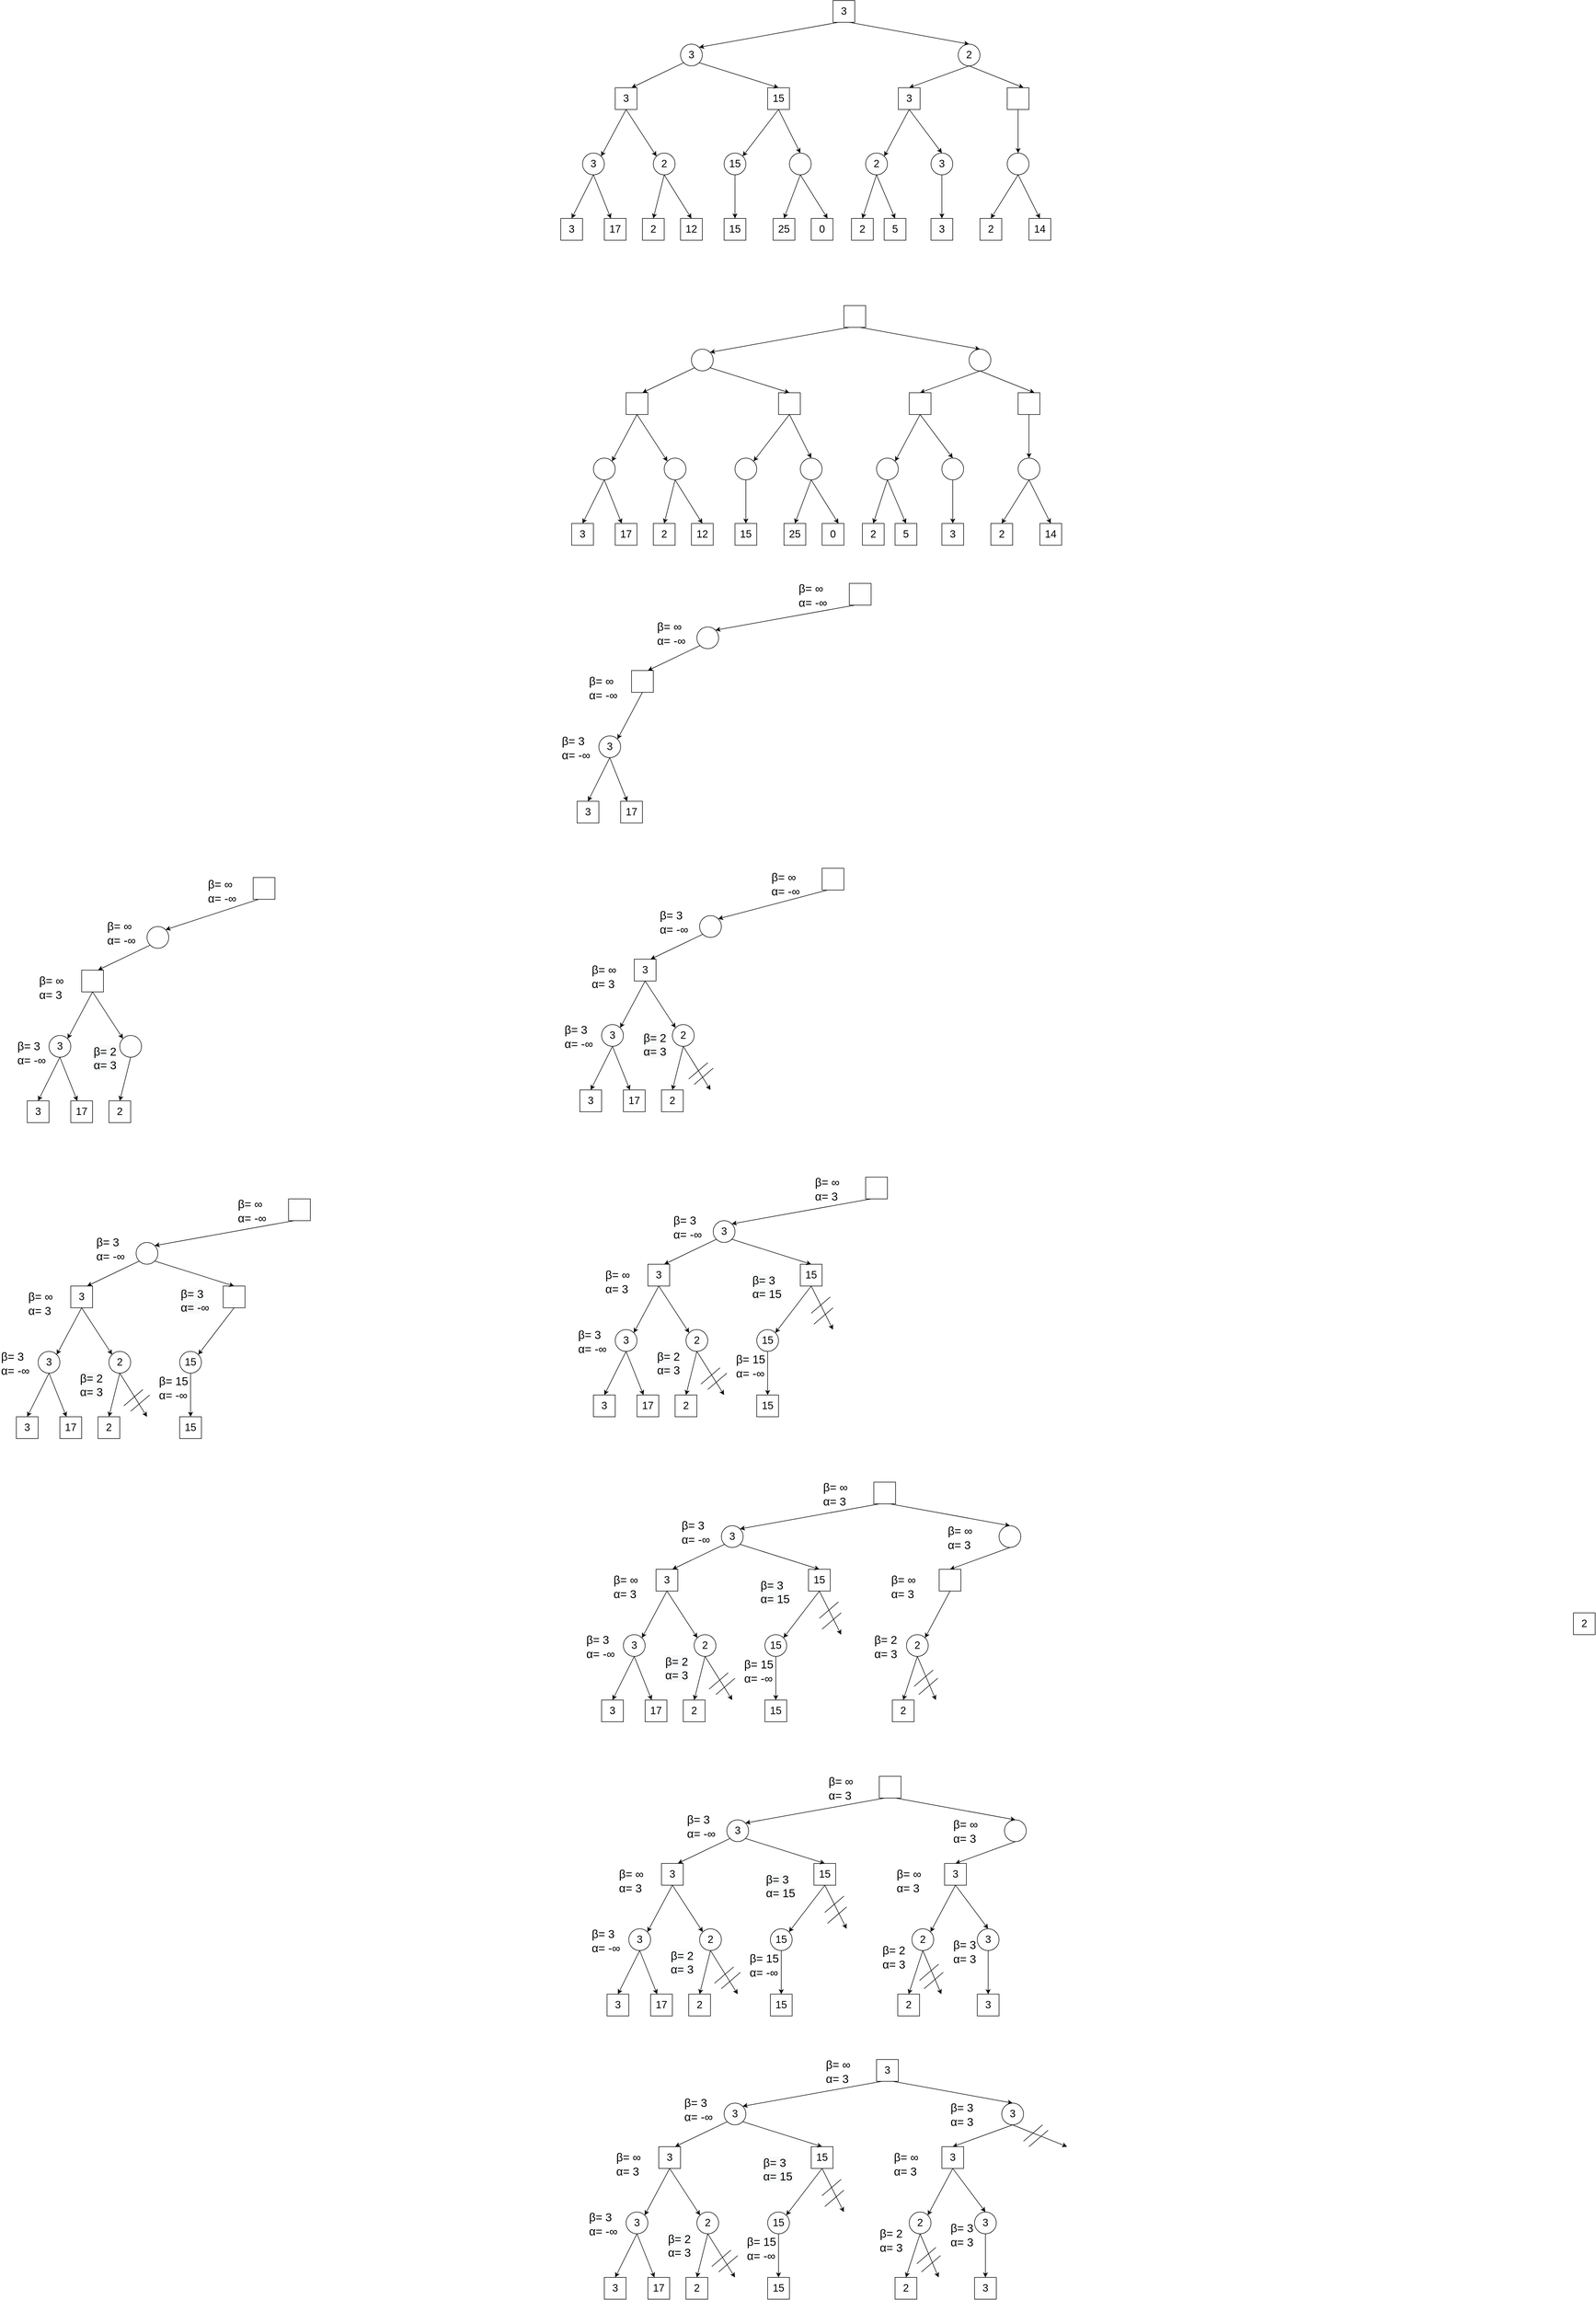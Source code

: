 <mxfile version="17.4.2" type="device"><diagram id="BLTZqHeNHCqHgGQRFWyA" name="第 1 页"><mxGraphModel dx="2832" dy="931" grid="1" gridSize="10" guides="1" tooltips="1" connect="1" arrows="1" fold="1" page="1" pageScale="1" pageWidth="827" pageHeight="1169" math="0" shadow="0"><root><mxCell id="0"/><mxCell id="1" parent="0"/><mxCell id="kkhFO3yIJheqm8mDRXwY-4" value="&lt;font style=&quot;font-size: 19px&quot;&gt;3&lt;/font&gt;" style="ellipse;whiteSpace=wrap;html=1;aspect=fixed;fontSize=19;" vertex="1" parent="1"><mxGeometry x="80" y="200" width="40" height="40" as="geometry"/></mxCell><mxCell id="kkhFO3yIJheqm8mDRXwY-8" value="" style="endArrow=classic;html=1;rounded=0;entryX=1;entryY=0;entryDx=0;entryDy=0;exitX=0.25;exitY=1;exitDx=0;exitDy=0;startArrow=none;fontSize=19;" edge="1" parent="1" source="kkhFO3yIJheqm8mDRXwY-13" target="kkhFO3yIJheqm8mDRXwY-4"><mxGeometry width="50" height="50" relative="1" as="geometry"><mxPoint x="370" y="160" as="sourcePoint"/><mxPoint x="440" y="360" as="targetPoint"/></mxGeometry></mxCell><mxCell id="kkhFO3yIJheqm8mDRXwY-58" style="edgeStyle=none;rounded=0;orthogonalLoop=1;jettySize=auto;html=1;exitX=0.5;exitY=1;exitDx=0;exitDy=0;entryX=0.5;entryY=0;entryDx=0;entryDy=0;strokeColor=default;fontSize=19;" edge="1" parent="1" source="kkhFO3yIJheqm8mDRXwY-9" target="kkhFO3yIJheqm8mDRXwY-19"><mxGeometry relative="1" as="geometry"/></mxCell><mxCell id="kkhFO3yIJheqm8mDRXwY-59" style="edgeStyle=none;rounded=0;orthogonalLoop=1;jettySize=auto;html=1;exitX=0.5;exitY=1;exitDx=0;exitDy=0;entryX=0.75;entryY=0;entryDx=0;entryDy=0;strokeColor=default;fontSize=19;" edge="1" parent="1" source="kkhFO3yIJheqm8mDRXwY-9" target="kkhFO3yIJheqm8mDRXwY-20"><mxGeometry relative="1" as="geometry"/></mxCell><mxCell id="kkhFO3yIJheqm8mDRXwY-9" value="&lt;font style=&quot;font-size: 19px&quot;&gt;2&lt;/font&gt;" style="ellipse;whiteSpace=wrap;html=1;aspect=fixed;fontSize=19;" vertex="1" parent="1"><mxGeometry x="590" y="200" width="40" height="40" as="geometry"/></mxCell><mxCell id="kkhFO3yIJheqm8mDRXwY-10" value="" style="endArrow=classic;html=1;rounded=0;entryX=0.5;entryY=0;entryDx=0;entryDy=0;exitX=0.75;exitY=1;exitDx=0;exitDy=0;fontSize=19;" edge="1" parent="1" target="kkhFO3yIJheqm8mDRXwY-9"><mxGeometry width="50" height="50" relative="1" as="geometry"><mxPoint x="390" y="160" as="sourcePoint"/><mxPoint x="274.142" y="265.858" as="targetPoint"/></mxGeometry></mxCell><mxCell id="kkhFO3yIJheqm8mDRXwY-13" value="&lt;font style=&quot;font-size: 19px&quot;&gt;3&lt;/font&gt;" style="whiteSpace=wrap;html=1;aspect=fixed;fontSize=19;" vertex="1" parent="1"><mxGeometry x="360" y="120" width="40" height="40" as="geometry"/></mxCell><mxCell id="kkhFO3yIJheqm8mDRXwY-63" style="edgeStyle=none;rounded=0;orthogonalLoop=1;jettySize=auto;html=1;exitX=0.5;exitY=1;exitDx=0;exitDy=0;entryX=1;entryY=0;entryDx=0;entryDy=0;strokeColor=default;fontSize=19;" edge="1" parent="1" source="kkhFO3yIJheqm8mDRXwY-17" target="kkhFO3yIJheqm8mDRXwY-21"><mxGeometry relative="1" as="geometry"/></mxCell><mxCell id="kkhFO3yIJheqm8mDRXwY-64" style="edgeStyle=none;rounded=0;orthogonalLoop=1;jettySize=auto;html=1;exitX=0.5;exitY=1;exitDx=0;exitDy=0;entryX=0;entryY=0;entryDx=0;entryDy=0;strokeColor=default;fontSize=19;" edge="1" parent="1" source="kkhFO3yIJheqm8mDRXwY-17" target="kkhFO3yIJheqm8mDRXwY-22"><mxGeometry relative="1" as="geometry"/></mxCell><mxCell id="kkhFO3yIJheqm8mDRXwY-17" value="&lt;font style=&quot;font-size: 19px&quot;&gt;3&lt;/font&gt;" style="whiteSpace=wrap;html=1;aspect=fixed;fontSize=19;" vertex="1" parent="1"><mxGeometry x="-40" y="280" width="40" height="40" as="geometry"/></mxCell><mxCell id="kkhFO3yIJheqm8mDRXwY-65" style="edgeStyle=none;rounded=0;orthogonalLoop=1;jettySize=auto;html=1;exitX=0.5;exitY=1;exitDx=0;exitDy=0;entryX=1;entryY=0;entryDx=0;entryDy=0;strokeColor=default;fontSize=19;" edge="1" parent="1" source="kkhFO3yIJheqm8mDRXwY-18" target="kkhFO3yIJheqm8mDRXwY-25"><mxGeometry relative="1" as="geometry"/></mxCell><mxCell id="kkhFO3yIJheqm8mDRXwY-66" style="edgeStyle=none;rounded=0;orthogonalLoop=1;jettySize=auto;html=1;exitX=0.5;exitY=1;exitDx=0;exitDy=0;entryX=0.5;entryY=0;entryDx=0;entryDy=0;strokeColor=default;fontSize=19;" edge="1" parent="1" source="kkhFO3yIJheqm8mDRXwY-18" target="kkhFO3yIJheqm8mDRXwY-26"><mxGeometry relative="1" as="geometry"/></mxCell><mxCell id="kkhFO3yIJheqm8mDRXwY-18" value="&lt;font style=&quot;font-size: 19px&quot;&gt;15&lt;/font&gt;" style="whiteSpace=wrap;html=1;aspect=fixed;fontSize=19;" vertex="1" parent="1"><mxGeometry x="240" y="280" width="40" height="40" as="geometry"/></mxCell><mxCell id="kkhFO3yIJheqm8mDRXwY-60" style="edgeStyle=none;rounded=0;orthogonalLoop=1;jettySize=auto;html=1;exitX=0.5;exitY=1;exitDx=0;exitDy=0;entryX=1;entryY=0;entryDx=0;entryDy=0;strokeColor=default;fontSize=19;" edge="1" parent="1" source="kkhFO3yIJheqm8mDRXwY-19" target="kkhFO3yIJheqm8mDRXwY-27"><mxGeometry relative="1" as="geometry"/></mxCell><mxCell id="kkhFO3yIJheqm8mDRXwY-61" style="edgeStyle=none;rounded=0;orthogonalLoop=1;jettySize=auto;html=1;exitX=0.5;exitY=1;exitDx=0;exitDy=0;entryX=0.5;entryY=0;entryDx=0;entryDy=0;strokeColor=default;fontSize=19;" edge="1" parent="1" source="kkhFO3yIJheqm8mDRXwY-19" target="kkhFO3yIJheqm8mDRXwY-28"><mxGeometry relative="1" as="geometry"/></mxCell><mxCell id="kkhFO3yIJheqm8mDRXwY-19" value="&lt;font style=&quot;font-size: 19px&quot;&gt;3&lt;/font&gt;" style="whiteSpace=wrap;html=1;aspect=fixed;fontSize=19;" vertex="1" parent="1"><mxGeometry x="480" y="280" width="40" height="40" as="geometry"/></mxCell><mxCell id="kkhFO3yIJheqm8mDRXwY-62" style="edgeStyle=none;rounded=0;orthogonalLoop=1;jettySize=auto;html=1;exitX=0.5;exitY=1;exitDx=0;exitDy=0;entryX=0.5;entryY=0;entryDx=0;entryDy=0;strokeColor=default;fontSize=19;" edge="1" parent="1" source="kkhFO3yIJheqm8mDRXwY-20" target="kkhFO3yIJheqm8mDRXwY-30"><mxGeometry relative="1" as="geometry"/></mxCell><mxCell id="kkhFO3yIJheqm8mDRXwY-20" value="" style="whiteSpace=wrap;html=1;aspect=fixed;fontSize=19;" vertex="1" parent="1"><mxGeometry x="680" y="280" width="40" height="40" as="geometry"/></mxCell><mxCell id="kkhFO3yIJheqm8mDRXwY-67" style="edgeStyle=none;rounded=0;orthogonalLoop=1;jettySize=auto;html=1;exitX=0.5;exitY=1;exitDx=0;exitDy=0;entryX=0.5;entryY=0;entryDx=0;entryDy=0;strokeColor=default;fontSize=19;" edge="1" parent="1" source="kkhFO3yIJheqm8mDRXwY-21" target="kkhFO3yIJheqm8mDRXwY-36"><mxGeometry relative="1" as="geometry"/></mxCell><mxCell id="kkhFO3yIJheqm8mDRXwY-68" style="edgeStyle=none;rounded=0;orthogonalLoop=1;jettySize=auto;html=1;exitX=0.5;exitY=1;exitDx=0;exitDy=0;strokeColor=default;fontSize=19;" edge="1" parent="1" source="kkhFO3yIJheqm8mDRXwY-21" target="kkhFO3yIJheqm8mDRXwY-37"><mxGeometry relative="1" as="geometry"/></mxCell><mxCell id="kkhFO3yIJheqm8mDRXwY-21" value="&lt;font style=&quot;font-size: 19px&quot;&gt;3&lt;/font&gt;" style="ellipse;whiteSpace=wrap;html=1;aspect=fixed;fontSize=19;" vertex="1" parent="1"><mxGeometry x="-100" y="400" width="40" height="40" as="geometry"/></mxCell><mxCell id="kkhFO3yIJheqm8mDRXwY-69" style="edgeStyle=none;rounded=0;orthogonalLoop=1;jettySize=auto;html=1;exitX=0.5;exitY=1;exitDx=0;exitDy=0;entryX=0.5;entryY=0;entryDx=0;entryDy=0;strokeColor=default;fontSize=19;" edge="1" parent="1" source="kkhFO3yIJheqm8mDRXwY-22" target="kkhFO3yIJheqm8mDRXwY-38"><mxGeometry relative="1" as="geometry"/></mxCell><mxCell id="kkhFO3yIJheqm8mDRXwY-70" style="edgeStyle=none;rounded=0;orthogonalLoop=1;jettySize=auto;html=1;exitX=0.5;exitY=1;exitDx=0;exitDy=0;entryX=0.5;entryY=0;entryDx=0;entryDy=0;strokeColor=default;fontSize=19;" edge="1" parent="1" source="kkhFO3yIJheqm8mDRXwY-22" target="kkhFO3yIJheqm8mDRXwY-43"><mxGeometry relative="1" as="geometry"/></mxCell><mxCell id="kkhFO3yIJheqm8mDRXwY-22" value="2" style="ellipse;whiteSpace=wrap;html=1;aspect=fixed;fontSize=19;" vertex="1" parent="1"><mxGeometry x="30" y="400" width="40" height="40" as="geometry"/></mxCell><mxCell id="kkhFO3yIJheqm8mDRXwY-71" style="edgeStyle=none;rounded=0;orthogonalLoop=1;jettySize=auto;html=1;exitX=0.5;exitY=1;exitDx=0;exitDy=0;entryX=0.5;entryY=0;entryDx=0;entryDy=0;strokeColor=default;fontSize=19;" edge="1" parent="1" source="kkhFO3yIJheqm8mDRXwY-25" target="kkhFO3yIJheqm8mDRXwY-44"><mxGeometry relative="1" as="geometry"/></mxCell><mxCell id="kkhFO3yIJheqm8mDRXwY-25" value="15" style="ellipse;whiteSpace=wrap;html=1;aspect=fixed;fontSize=19;" vertex="1" parent="1"><mxGeometry x="160" y="400" width="40" height="40" as="geometry"/></mxCell><mxCell id="kkhFO3yIJheqm8mDRXwY-72" style="edgeStyle=none;rounded=0;orthogonalLoop=1;jettySize=auto;html=1;exitX=0.5;exitY=1;exitDx=0;exitDy=0;entryX=0.5;entryY=0;entryDx=0;entryDy=0;strokeColor=default;fontSize=19;" edge="1" parent="1" source="kkhFO3yIJheqm8mDRXwY-26" target="kkhFO3yIJheqm8mDRXwY-46"><mxGeometry relative="1" as="geometry"/></mxCell><mxCell id="kkhFO3yIJheqm8mDRXwY-73" style="edgeStyle=none;rounded=0;orthogonalLoop=1;jettySize=auto;html=1;exitX=0.5;exitY=1;exitDx=0;exitDy=0;entryX=0.75;entryY=0;entryDx=0;entryDy=0;strokeColor=default;fontSize=19;" edge="1" parent="1" source="kkhFO3yIJheqm8mDRXwY-26" target="kkhFO3yIJheqm8mDRXwY-47"><mxGeometry relative="1" as="geometry"/></mxCell><mxCell id="kkhFO3yIJheqm8mDRXwY-26" value="" style="ellipse;whiteSpace=wrap;html=1;aspect=fixed;fontSize=19;" vertex="1" parent="1"><mxGeometry x="280" y="400" width="40" height="40" as="geometry"/></mxCell><mxCell id="kkhFO3yIJheqm8mDRXwY-74" style="edgeStyle=none;rounded=0;orthogonalLoop=1;jettySize=auto;html=1;exitX=0.5;exitY=1;exitDx=0;exitDy=0;entryX=0.5;entryY=0;entryDx=0;entryDy=0;strokeColor=default;fontSize=19;" edge="1" parent="1" source="kkhFO3yIJheqm8mDRXwY-27" target="kkhFO3yIJheqm8mDRXwY-48"><mxGeometry relative="1" as="geometry"/></mxCell><mxCell id="kkhFO3yIJheqm8mDRXwY-75" style="edgeStyle=none;rounded=0;orthogonalLoop=1;jettySize=auto;html=1;exitX=0.5;exitY=1;exitDx=0;exitDy=0;entryX=0.5;entryY=0;entryDx=0;entryDy=0;strokeColor=default;fontSize=19;" edge="1" parent="1" source="kkhFO3yIJheqm8mDRXwY-27" target="kkhFO3yIJheqm8mDRXwY-49"><mxGeometry relative="1" as="geometry"/></mxCell><mxCell id="kkhFO3yIJheqm8mDRXwY-27" value="2" style="ellipse;whiteSpace=wrap;html=1;aspect=fixed;fontSize=19;" vertex="1" parent="1"><mxGeometry x="420" y="400" width="40" height="40" as="geometry"/></mxCell><mxCell id="kkhFO3yIJheqm8mDRXwY-77" style="edgeStyle=none;rounded=0;orthogonalLoop=1;jettySize=auto;html=1;exitX=0.5;exitY=1;exitDx=0;exitDy=0;entryX=0.5;entryY=0;entryDx=0;entryDy=0;strokeColor=default;fontSize=19;" edge="1" parent="1" source="kkhFO3yIJheqm8mDRXwY-28" target="kkhFO3yIJheqm8mDRXwY-50"><mxGeometry relative="1" as="geometry"/></mxCell><mxCell id="kkhFO3yIJheqm8mDRXwY-28" value="3" style="ellipse;whiteSpace=wrap;html=1;aspect=fixed;fontSize=19;" vertex="1" parent="1"><mxGeometry x="540" y="400" width="40" height="40" as="geometry"/></mxCell><mxCell id="kkhFO3yIJheqm8mDRXwY-78" style="edgeStyle=none;rounded=0;orthogonalLoop=1;jettySize=auto;html=1;exitX=0.5;exitY=1;exitDx=0;exitDy=0;entryX=0.5;entryY=0;entryDx=0;entryDy=0;strokeColor=default;fontSize=19;" edge="1" parent="1" source="kkhFO3yIJheqm8mDRXwY-30" target="kkhFO3yIJheqm8mDRXwY-51"><mxGeometry relative="1" as="geometry"/></mxCell><mxCell id="kkhFO3yIJheqm8mDRXwY-79" style="edgeStyle=none;rounded=0;orthogonalLoop=1;jettySize=auto;html=1;exitX=0.5;exitY=1;exitDx=0;exitDy=0;entryX=0.5;entryY=0;entryDx=0;entryDy=0;strokeColor=default;fontSize=19;" edge="1" parent="1" source="kkhFO3yIJheqm8mDRXwY-30" target="kkhFO3yIJheqm8mDRXwY-52"><mxGeometry relative="1" as="geometry"/></mxCell><mxCell id="kkhFO3yIJheqm8mDRXwY-30" value="" style="ellipse;whiteSpace=wrap;html=1;aspect=fixed;fontSize=19;" vertex="1" parent="1"><mxGeometry x="680" y="400" width="40" height="40" as="geometry"/></mxCell><mxCell id="kkhFO3yIJheqm8mDRXwY-33" value="" style="endArrow=classic;html=1;rounded=0;entryX=0.75;entryY=0;entryDx=0;entryDy=0;exitX=0;exitY=1;exitDx=0;exitDy=0;fontSize=19;" edge="1" parent="1" source="kkhFO3yIJheqm8mDRXwY-4" target="kkhFO3yIJheqm8mDRXwY-17"><mxGeometry width="50" height="50" relative="1" as="geometry"><mxPoint x="220" y="245" as="sourcePoint"/><mxPoint x="270" y="195" as="targetPoint"/></mxGeometry></mxCell><mxCell id="kkhFO3yIJheqm8mDRXwY-35" value="" style="endArrow=classic;html=1;rounded=0;entryX=0.5;entryY=0;entryDx=0;entryDy=0;exitX=1;exitY=1;exitDx=0;exitDy=0;fontSize=19;" edge="1" parent="1" source="kkhFO3yIJheqm8mDRXwY-4" target="kkhFO3yIJheqm8mDRXwY-18"><mxGeometry width="50" height="50" relative="1" as="geometry"><mxPoint x="230" y="255" as="sourcePoint"/><mxPoint x="150" y="290" as="targetPoint"/></mxGeometry></mxCell><mxCell id="kkhFO3yIJheqm8mDRXwY-36" value="3" style="whiteSpace=wrap;html=1;aspect=fixed;fontSize=19;" vertex="1" parent="1"><mxGeometry x="-140" y="520" width="40" height="40" as="geometry"/></mxCell><mxCell id="kkhFO3yIJheqm8mDRXwY-37" value="17" style="whiteSpace=wrap;html=1;aspect=fixed;fontSize=19;" vertex="1" parent="1"><mxGeometry x="-60" y="520" width="40" height="40" as="geometry"/></mxCell><mxCell id="kkhFO3yIJheqm8mDRXwY-38" value="2" style="whiteSpace=wrap;html=1;aspect=fixed;fontSize=19;" vertex="1" parent="1"><mxGeometry x="10" y="520" width="40" height="40" as="geometry"/></mxCell><mxCell id="kkhFO3yIJheqm8mDRXwY-43" value="12" style="whiteSpace=wrap;html=1;aspect=fixed;fontSize=19;" vertex="1" parent="1"><mxGeometry x="80" y="520" width="40" height="40" as="geometry"/></mxCell><mxCell id="kkhFO3yIJheqm8mDRXwY-44" value="15" style="whiteSpace=wrap;html=1;aspect=fixed;fontSize=19;" vertex="1" parent="1"><mxGeometry x="160" y="520" width="40" height="40" as="geometry"/></mxCell><mxCell id="kkhFO3yIJheqm8mDRXwY-46" value="25" style="whiteSpace=wrap;html=1;aspect=fixed;fontSize=19;" vertex="1" parent="1"><mxGeometry x="250" y="520" width="40" height="40" as="geometry"/></mxCell><mxCell id="kkhFO3yIJheqm8mDRXwY-47" value="0" style="whiteSpace=wrap;html=1;aspect=fixed;fontSize=19;" vertex="1" parent="1"><mxGeometry x="320" y="520" width="40" height="40" as="geometry"/></mxCell><mxCell id="kkhFO3yIJheqm8mDRXwY-48" value="2" style="whiteSpace=wrap;html=1;aspect=fixed;fontSize=19;" vertex="1" parent="1"><mxGeometry x="394" y="520" width="40" height="40" as="geometry"/></mxCell><mxCell id="kkhFO3yIJheqm8mDRXwY-49" value="5" style="whiteSpace=wrap;html=1;aspect=fixed;fontSize=19;" vertex="1" parent="1"><mxGeometry x="454" y="520" width="40" height="40" as="geometry"/></mxCell><mxCell id="kkhFO3yIJheqm8mDRXwY-50" value="3" style="whiteSpace=wrap;html=1;aspect=fixed;fontSize=19;" vertex="1" parent="1"><mxGeometry x="540" y="520" width="40" height="40" as="geometry"/></mxCell><mxCell id="kkhFO3yIJheqm8mDRXwY-51" value="2" style="whiteSpace=wrap;html=1;aspect=fixed;fontSize=19;" vertex="1" parent="1"><mxGeometry x="630" y="520" width="40" height="40" as="geometry"/></mxCell><mxCell id="kkhFO3yIJheqm8mDRXwY-52" value="14" style="whiteSpace=wrap;html=1;aspect=fixed;fontSize=19;" vertex="1" parent="1"><mxGeometry x="720" y="520" width="40" height="40" as="geometry"/></mxCell><mxCell id="kkhFO3yIJheqm8mDRXwY-131" value="" style="ellipse;whiteSpace=wrap;html=1;aspect=fixed;fontSize=19;" vertex="1" parent="1"><mxGeometry x="100" y="760" width="40" height="40" as="geometry"/></mxCell><mxCell id="kkhFO3yIJheqm8mDRXwY-132" value="" style="endArrow=classic;html=1;rounded=0;entryX=1;entryY=0;entryDx=0;entryDy=0;exitX=0.25;exitY=1;exitDx=0;exitDy=0;startArrow=none;fontSize=19;" edge="1" parent="1" source="kkhFO3yIJheqm8mDRXwY-137" target="kkhFO3yIJheqm8mDRXwY-131"><mxGeometry width="50" height="50" relative="1" as="geometry"><mxPoint x="390" y="720" as="sourcePoint"/><mxPoint x="460" y="920" as="targetPoint"/></mxGeometry></mxCell><mxCell id="kkhFO3yIJheqm8mDRXwY-133" style="edgeStyle=none;rounded=0;orthogonalLoop=1;jettySize=auto;html=1;exitX=0.5;exitY=1;exitDx=0;exitDy=0;entryX=0.5;entryY=0;entryDx=0;entryDy=0;strokeColor=default;fontSize=19;" edge="1" parent="1" source="kkhFO3yIJheqm8mDRXwY-135" target="kkhFO3yIJheqm8mDRXwY-146"><mxGeometry relative="1" as="geometry"/></mxCell><mxCell id="kkhFO3yIJheqm8mDRXwY-134" style="edgeStyle=none;rounded=0;orthogonalLoop=1;jettySize=auto;html=1;exitX=0.5;exitY=1;exitDx=0;exitDy=0;entryX=0.75;entryY=0;entryDx=0;entryDy=0;strokeColor=default;fontSize=19;" edge="1" parent="1" source="kkhFO3yIJheqm8mDRXwY-135" target="kkhFO3yIJheqm8mDRXwY-148"><mxGeometry relative="1" as="geometry"/></mxCell><mxCell id="kkhFO3yIJheqm8mDRXwY-135" value="" style="ellipse;whiteSpace=wrap;html=1;aspect=fixed;fontSize=19;" vertex="1" parent="1"><mxGeometry x="610" y="760" width="40" height="40" as="geometry"/></mxCell><mxCell id="kkhFO3yIJheqm8mDRXwY-136" value="" style="endArrow=classic;html=1;rounded=0;entryX=0.5;entryY=0;entryDx=0;entryDy=0;exitX=0.75;exitY=1;exitDx=0;exitDy=0;fontSize=19;" edge="1" parent="1" target="kkhFO3yIJheqm8mDRXwY-135"><mxGeometry width="50" height="50" relative="1" as="geometry"><mxPoint x="410" y="720" as="sourcePoint"/><mxPoint x="294.142" y="825.858" as="targetPoint"/></mxGeometry></mxCell><mxCell id="kkhFO3yIJheqm8mDRXwY-137" value="" style="whiteSpace=wrap;html=1;aspect=fixed;fontSize=19;" vertex="1" parent="1"><mxGeometry x="380" y="680" width="40" height="40" as="geometry"/></mxCell><mxCell id="kkhFO3yIJheqm8mDRXwY-138" style="edgeStyle=none;rounded=0;orthogonalLoop=1;jettySize=auto;html=1;exitX=0.5;exitY=1;exitDx=0;exitDy=0;entryX=1;entryY=0;entryDx=0;entryDy=0;strokeColor=default;fontSize=19;" edge="1" parent="1" source="kkhFO3yIJheqm8mDRXwY-140" target="kkhFO3yIJheqm8mDRXwY-151"><mxGeometry relative="1" as="geometry"/></mxCell><mxCell id="kkhFO3yIJheqm8mDRXwY-139" style="edgeStyle=none;rounded=0;orthogonalLoop=1;jettySize=auto;html=1;exitX=0.5;exitY=1;exitDx=0;exitDy=0;entryX=0;entryY=0;entryDx=0;entryDy=0;strokeColor=default;fontSize=19;" edge="1" parent="1" source="kkhFO3yIJheqm8mDRXwY-140" target="kkhFO3yIJheqm8mDRXwY-154"><mxGeometry relative="1" as="geometry"/></mxCell><mxCell id="kkhFO3yIJheqm8mDRXwY-140" value="" style="whiteSpace=wrap;html=1;aspect=fixed;fontSize=19;" vertex="1" parent="1"><mxGeometry x="-20" y="840" width="40" height="40" as="geometry"/></mxCell><mxCell id="kkhFO3yIJheqm8mDRXwY-141" style="edgeStyle=none;rounded=0;orthogonalLoop=1;jettySize=auto;html=1;exitX=0.5;exitY=1;exitDx=0;exitDy=0;entryX=1;entryY=0;entryDx=0;entryDy=0;strokeColor=default;fontSize=19;" edge="1" parent="1" source="kkhFO3yIJheqm8mDRXwY-143" target="kkhFO3yIJheqm8mDRXwY-156"><mxGeometry relative="1" as="geometry"/></mxCell><mxCell id="kkhFO3yIJheqm8mDRXwY-142" style="edgeStyle=none;rounded=0;orthogonalLoop=1;jettySize=auto;html=1;exitX=0.5;exitY=1;exitDx=0;exitDy=0;entryX=0.5;entryY=0;entryDx=0;entryDy=0;strokeColor=default;fontSize=19;" edge="1" parent="1" source="kkhFO3yIJheqm8mDRXwY-143" target="kkhFO3yIJheqm8mDRXwY-159"><mxGeometry relative="1" as="geometry"/></mxCell><mxCell id="kkhFO3yIJheqm8mDRXwY-143" value="" style="whiteSpace=wrap;html=1;aspect=fixed;fontSize=19;" vertex="1" parent="1"><mxGeometry x="260" y="840" width="40" height="40" as="geometry"/></mxCell><mxCell id="kkhFO3yIJheqm8mDRXwY-144" style="edgeStyle=none;rounded=0;orthogonalLoop=1;jettySize=auto;html=1;exitX=0.5;exitY=1;exitDx=0;exitDy=0;entryX=1;entryY=0;entryDx=0;entryDy=0;strokeColor=default;fontSize=19;" edge="1" parent="1" source="kkhFO3yIJheqm8mDRXwY-146" target="kkhFO3yIJheqm8mDRXwY-162"><mxGeometry relative="1" as="geometry"/></mxCell><mxCell id="kkhFO3yIJheqm8mDRXwY-145" style="edgeStyle=none;rounded=0;orthogonalLoop=1;jettySize=auto;html=1;exitX=0.5;exitY=1;exitDx=0;exitDy=0;entryX=0.5;entryY=0;entryDx=0;entryDy=0;strokeColor=default;fontSize=19;" edge="1" parent="1" source="kkhFO3yIJheqm8mDRXwY-146" target="kkhFO3yIJheqm8mDRXwY-164"><mxGeometry relative="1" as="geometry"/></mxCell><mxCell id="kkhFO3yIJheqm8mDRXwY-146" value="" style="whiteSpace=wrap;html=1;aspect=fixed;fontSize=19;" vertex="1" parent="1"><mxGeometry x="500" y="840" width="40" height="40" as="geometry"/></mxCell><mxCell id="kkhFO3yIJheqm8mDRXwY-147" style="edgeStyle=none;rounded=0;orthogonalLoop=1;jettySize=auto;html=1;exitX=0.5;exitY=1;exitDx=0;exitDy=0;entryX=0.5;entryY=0;entryDx=0;entryDy=0;strokeColor=default;fontSize=19;" edge="1" parent="1" source="kkhFO3yIJheqm8mDRXwY-148" target="kkhFO3yIJheqm8mDRXwY-167"><mxGeometry relative="1" as="geometry"/></mxCell><mxCell id="kkhFO3yIJheqm8mDRXwY-148" value="" style="whiteSpace=wrap;html=1;aspect=fixed;fontSize=19;" vertex="1" parent="1"><mxGeometry x="700" y="840" width="40" height="40" as="geometry"/></mxCell><mxCell id="kkhFO3yIJheqm8mDRXwY-149" style="edgeStyle=none;rounded=0;orthogonalLoop=1;jettySize=auto;html=1;exitX=0.5;exitY=1;exitDx=0;exitDy=0;entryX=0.5;entryY=0;entryDx=0;entryDy=0;strokeColor=default;fontSize=19;" edge="1" parent="1" source="kkhFO3yIJheqm8mDRXwY-151" target="kkhFO3yIJheqm8mDRXwY-170"><mxGeometry relative="1" as="geometry"/></mxCell><mxCell id="kkhFO3yIJheqm8mDRXwY-150" style="edgeStyle=none;rounded=0;orthogonalLoop=1;jettySize=auto;html=1;exitX=0.5;exitY=1;exitDx=0;exitDy=0;strokeColor=default;fontSize=19;" edge="1" parent="1" source="kkhFO3yIJheqm8mDRXwY-151" target="kkhFO3yIJheqm8mDRXwY-171"><mxGeometry relative="1" as="geometry"/></mxCell><mxCell id="kkhFO3yIJheqm8mDRXwY-151" value="" style="ellipse;whiteSpace=wrap;html=1;aspect=fixed;fontSize=19;" vertex="1" parent="1"><mxGeometry x="-80" y="960" width="40" height="40" as="geometry"/></mxCell><mxCell id="kkhFO3yIJheqm8mDRXwY-152" style="edgeStyle=none;rounded=0;orthogonalLoop=1;jettySize=auto;html=1;exitX=0.5;exitY=1;exitDx=0;exitDy=0;entryX=0.5;entryY=0;entryDx=0;entryDy=0;strokeColor=default;fontSize=19;" edge="1" parent="1" source="kkhFO3yIJheqm8mDRXwY-154" target="kkhFO3yIJheqm8mDRXwY-172"><mxGeometry relative="1" as="geometry"/></mxCell><mxCell id="kkhFO3yIJheqm8mDRXwY-153" style="edgeStyle=none;rounded=0;orthogonalLoop=1;jettySize=auto;html=1;exitX=0.5;exitY=1;exitDx=0;exitDy=0;entryX=0.5;entryY=0;entryDx=0;entryDy=0;strokeColor=default;fontSize=19;" edge="1" parent="1" source="kkhFO3yIJheqm8mDRXwY-154" target="kkhFO3yIJheqm8mDRXwY-173"><mxGeometry relative="1" as="geometry"/></mxCell><mxCell id="kkhFO3yIJheqm8mDRXwY-154" value="" style="ellipse;whiteSpace=wrap;html=1;aspect=fixed;fontSize=19;" vertex="1" parent="1"><mxGeometry x="50" y="960" width="40" height="40" as="geometry"/></mxCell><mxCell id="kkhFO3yIJheqm8mDRXwY-155" style="edgeStyle=none;rounded=0;orthogonalLoop=1;jettySize=auto;html=1;exitX=0.5;exitY=1;exitDx=0;exitDy=0;entryX=0.5;entryY=0;entryDx=0;entryDy=0;strokeColor=default;fontSize=19;" edge="1" parent="1" source="kkhFO3yIJheqm8mDRXwY-156" target="kkhFO3yIJheqm8mDRXwY-174"><mxGeometry relative="1" as="geometry"/></mxCell><mxCell id="kkhFO3yIJheqm8mDRXwY-156" value="" style="ellipse;whiteSpace=wrap;html=1;aspect=fixed;fontSize=19;" vertex="1" parent="1"><mxGeometry x="180" y="960" width="40" height="40" as="geometry"/></mxCell><mxCell id="kkhFO3yIJheqm8mDRXwY-157" style="edgeStyle=none;rounded=0;orthogonalLoop=1;jettySize=auto;html=1;exitX=0.5;exitY=1;exitDx=0;exitDy=0;entryX=0.5;entryY=0;entryDx=0;entryDy=0;strokeColor=default;fontSize=19;" edge="1" parent="1" source="kkhFO3yIJheqm8mDRXwY-159" target="kkhFO3yIJheqm8mDRXwY-175"><mxGeometry relative="1" as="geometry"/></mxCell><mxCell id="kkhFO3yIJheqm8mDRXwY-158" style="edgeStyle=none;rounded=0;orthogonalLoop=1;jettySize=auto;html=1;exitX=0.5;exitY=1;exitDx=0;exitDy=0;entryX=0.75;entryY=0;entryDx=0;entryDy=0;strokeColor=default;fontSize=19;" edge="1" parent="1" source="kkhFO3yIJheqm8mDRXwY-159" target="kkhFO3yIJheqm8mDRXwY-176"><mxGeometry relative="1" as="geometry"/></mxCell><mxCell id="kkhFO3yIJheqm8mDRXwY-159" value="" style="ellipse;whiteSpace=wrap;html=1;aspect=fixed;fontSize=19;" vertex="1" parent="1"><mxGeometry x="300" y="960" width="40" height="40" as="geometry"/></mxCell><mxCell id="kkhFO3yIJheqm8mDRXwY-160" style="edgeStyle=none;rounded=0;orthogonalLoop=1;jettySize=auto;html=1;exitX=0.5;exitY=1;exitDx=0;exitDy=0;entryX=0.5;entryY=0;entryDx=0;entryDy=0;strokeColor=default;fontSize=19;" edge="1" parent="1" source="kkhFO3yIJheqm8mDRXwY-162" target="kkhFO3yIJheqm8mDRXwY-177"><mxGeometry relative="1" as="geometry"/></mxCell><mxCell id="kkhFO3yIJheqm8mDRXwY-161" style="edgeStyle=none;rounded=0;orthogonalLoop=1;jettySize=auto;html=1;exitX=0.5;exitY=1;exitDx=0;exitDy=0;entryX=0.5;entryY=0;entryDx=0;entryDy=0;strokeColor=default;fontSize=19;" edge="1" parent="1" source="kkhFO3yIJheqm8mDRXwY-162" target="kkhFO3yIJheqm8mDRXwY-178"><mxGeometry relative="1" as="geometry"/></mxCell><mxCell id="kkhFO3yIJheqm8mDRXwY-162" value="" style="ellipse;whiteSpace=wrap;html=1;aspect=fixed;fontSize=19;" vertex="1" parent="1"><mxGeometry x="440" y="960" width="40" height="40" as="geometry"/></mxCell><mxCell id="kkhFO3yIJheqm8mDRXwY-163" style="edgeStyle=none;rounded=0;orthogonalLoop=1;jettySize=auto;html=1;exitX=0.5;exitY=1;exitDx=0;exitDy=0;entryX=0.5;entryY=0;entryDx=0;entryDy=0;strokeColor=default;fontSize=19;" edge="1" parent="1" source="kkhFO3yIJheqm8mDRXwY-164" target="kkhFO3yIJheqm8mDRXwY-179"><mxGeometry relative="1" as="geometry"/></mxCell><mxCell id="kkhFO3yIJheqm8mDRXwY-164" value="" style="ellipse;whiteSpace=wrap;html=1;aspect=fixed;fontSize=19;" vertex="1" parent="1"><mxGeometry x="560" y="960" width="40" height="40" as="geometry"/></mxCell><mxCell id="kkhFO3yIJheqm8mDRXwY-165" style="edgeStyle=none;rounded=0;orthogonalLoop=1;jettySize=auto;html=1;exitX=0.5;exitY=1;exitDx=0;exitDy=0;entryX=0.5;entryY=0;entryDx=0;entryDy=0;strokeColor=default;fontSize=19;" edge="1" parent="1" source="kkhFO3yIJheqm8mDRXwY-167" target="kkhFO3yIJheqm8mDRXwY-180"><mxGeometry relative="1" as="geometry"/></mxCell><mxCell id="kkhFO3yIJheqm8mDRXwY-166" style="edgeStyle=none;rounded=0;orthogonalLoop=1;jettySize=auto;html=1;exitX=0.5;exitY=1;exitDx=0;exitDy=0;entryX=0.5;entryY=0;entryDx=0;entryDy=0;strokeColor=default;fontSize=19;" edge="1" parent="1" source="kkhFO3yIJheqm8mDRXwY-167" target="kkhFO3yIJheqm8mDRXwY-181"><mxGeometry relative="1" as="geometry"/></mxCell><mxCell id="kkhFO3yIJheqm8mDRXwY-167" value="" style="ellipse;whiteSpace=wrap;html=1;aspect=fixed;fontSize=19;" vertex="1" parent="1"><mxGeometry x="700" y="960" width="40" height="40" as="geometry"/></mxCell><mxCell id="kkhFO3yIJheqm8mDRXwY-168" value="" style="endArrow=classic;html=1;rounded=0;entryX=0.75;entryY=0;entryDx=0;entryDy=0;exitX=0;exitY=1;exitDx=0;exitDy=0;fontSize=19;" edge="1" parent="1" source="kkhFO3yIJheqm8mDRXwY-131" target="kkhFO3yIJheqm8mDRXwY-140"><mxGeometry width="50" height="50" relative="1" as="geometry"><mxPoint x="240" y="805" as="sourcePoint"/><mxPoint x="290" y="755" as="targetPoint"/></mxGeometry></mxCell><mxCell id="kkhFO3yIJheqm8mDRXwY-169" value="" style="endArrow=classic;html=1;rounded=0;entryX=0.5;entryY=0;entryDx=0;entryDy=0;exitX=1;exitY=1;exitDx=0;exitDy=0;fontSize=19;" edge="1" parent="1" source="kkhFO3yIJheqm8mDRXwY-131" target="kkhFO3yIJheqm8mDRXwY-143"><mxGeometry width="50" height="50" relative="1" as="geometry"><mxPoint x="250" y="815" as="sourcePoint"/><mxPoint x="170" y="850" as="targetPoint"/></mxGeometry></mxCell><mxCell id="kkhFO3yIJheqm8mDRXwY-170" value="3" style="whiteSpace=wrap;html=1;aspect=fixed;fontSize=19;" vertex="1" parent="1"><mxGeometry x="-120" y="1080" width="40" height="40" as="geometry"/></mxCell><mxCell id="kkhFO3yIJheqm8mDRXwY-171" value="17" style="whiteSpace=wrap;html=1;aspect=fixed;fontSize=19;" vertex="1" parent="1"><mxGeometry x="-40" y="1080" width="40" height="40" as="geometry"/></mxCell><mxCell id="kkhFO3yIJheqm8mDRXwY-172" value="2" style="whiteSpace=wrap;html=1;aspect=fixed;fontSize=19;" vertex="1" parent="1"><mxGeometry x="30" y="1080" width="40" height="40" as="geometry"/></mxCell><mxCell id="kkhFO3yIJheqm8mDRXwY-173" value="12" style="whiteSpace=wrap;html=1;aspect=fixed;fontSize=19;" vertex="1" parent="1"><mxGeometry x="100" y="1080" width="40" height="40" as="geometry"/></mxCell><mxCell id="kkhFO3yIJheqm8mDRXwY-174" value="15" style="whiteSpace=wrap;html=1;aspect=fixed;fontSize=19;" vertex="1" parent="1"><mxGeometry x="180" y="1080" width="40" height="40" as="geometry"/></mxCell><mxCell id="kkhFO3yIJheqm8mDRXwY-175" value="25" style="whiteSpace=wrap;html=1;aspect=fixed;fontSize=19;" vertex="1" parent="1"><mxGeometry x="270" y="1080" width="40" height="40" as="geometry"/></mxCell><mxCell id="kkhFO3yIJheqm8mDRXwY-176" value="0" style="whiteSpace=wrap;html=1;aspect=fixed;fontSize=19;" vertex="1" parent="1"><mxGeometry x="340" y="1080" width="40" height="40" as="geometry"/></mxCell><mxCell id="kkhFO3yIJheqm8mDRXwY-177" value="2" style="whiteSpace=wrap;html=1;aspect=fixed;fontSize=19;" vertex="1" parent="1"><mxGeometry x="414" y="1080" width="40" height="40" as="geometry"/></mxCell><mxCell id="kkhFO3yIJheqm8mDRXwY-178" value="5" style="whiteSpace=wrap;html=1;aspect=fixed;fontSize=19;" vertex="1" parent="1"><mxGeometry x="474" y="1080" width="40" height="40" as="geometry"/></mxCell><mxCell id="kkhFO3yIJheqm8mDRXwY-179" value="3" style="whiteSpace=wrap;html=1;aspect=fixed;fontSize=19;" vertex="1" parent="1"><mxGeometry x="560" y="1080" width="40" height="40" as="geometry"/></mxCell><mxCell id="kkhFO3yIJheqm8mDRXwY-180" value="2" style="whiteSpace=wrap;html=1;aspect=fixed;fontSize=19;" vertex="1" parent="1"><mxGeometry x="650" y="1080" width="40" height="40" as="geometry"/></mxCell><mxCell id="kkhFO3yIJheqm8mDRXwY-181" value="14" style="whiteSpace=wrap;html=1;aspect=fixed;fontSize=19;" vertex="1" parent="1"><mxGeometry x="740" y="1080" width="40" height="40" as="geometry"/></mxCell><mxCell id="kkhFO3yIJheqm8mDRXwY-182" value="2" style="whiteSpace=wrap;html=1;aspect=fixed;fontSize=19;" vertex="1" parent="1"><mxGeometry x="1720" y="3080" width="40" height="40" as="geometry"/></mxCell><mxCell id="kkhFO3yIJheqm8mDRXwY-183" value="" style="ellipse;whiteSpace=wrap;html=1;aspect=fixed;fontSize=19;" vertex="1" parent="1"><mxGeometry x="110" y="1270" width="40" height="40" as="geometry"/></mxCell><mxCell id="kkhFO3yIJheqm8mDRXwY-184" value="" style="endArrow=classic;html=1;rounded=0;entryX=1;entryY=0;entryDx=0;entryDy=0;exitX=0.25;exitY=1;exitDx=0;exitDy=0;startArrow=none;fontSize=19;" edge="1" parent="1" source="kkhFO3yIJheqm8mDRXwY-189" target="kkhFO3yIJheqm8mDRXwY-183"><mxGeometry width="50" height="50" relative="1" as="geometry"><mxPoint x="400" y="1230" as="sourcePoint"/><mxPoint x="470" y="1430" as="targetPoint"/></mxGeometry></mxCell><mxCell id="kkhFO3yIJheqm8mDRXwY-189" value="" style="whiteSpace=wrap;html=1;aspect=fixed;fontSize=19;" vertex="1" parent="1"><mxGeometry x="390" y="1190" width="40" height="40" as="geometry"/></mxCell><mxCell id="kkhFO3yIJheqm8mDRXwY-190" style="edgeStyle=none;rounded=0;orthogonalLoop=1;jettySize=auto;html=1;exitX=0.5;exitY=1;exitDx=0;exitDy=0;entryX=1;entryY=0;entryDx=0;entryDy=0;strokeColor=default;fontSize=19;" edge="1" parent="1" source="kkhFO3yIJheqm8mDRXwY-192" target="kkhFO3yIJheqm8mDRXwY-203"><mxGeometry relative="1" as="geometry"/></mxCell><mxCell id="kkhFO3yIJheqm8mDRXwY-192" value="" style="whiteSpace=wrap;html=1;aspect=fixed;fontSize=19;" vertex="1" parent="1"><mxGeometry x="-10" y="1350" width="40" height="40" as="geometry"/></mxCell><mxCell id="kkhFO3yIJheqm8mDRXwY-201" style="edgeStyle=none;rounded=0;orthogonalLoop=1;jettySize=auto;html=1;exitX=0.5;exitY=1;exitDx=0;exitDy=0;entryX=0.5;entryY=0;entryDx=0;entryDy=0;strokeColor=default;fontSize=19;" edge="1" parent="1" source="kkhFO3yIJheqm8mDRXwY-203" target="kkhFO3yIJheqm8mDRXwY-222"><mxGeometry relative="1" as="geometry"/></mxCell><mxCell id="kkhFO3yIJheqm8mDRXwY-202" style="edgeStyle=none;rounded=0;orthogonalLoop=1;jettySize=auto;html=1;exitX=0.5;exitY=1;exitDx=0;exitDy=0;strokeColor=default;fontSize=19;" edge="1" parent="1" source="kkhFO3yIJheqm8mDRXwY-203" target="kkhFO3yIJheqm8mDRXwY-223"><mxGeometry relative="1" as="geometry"/></mxCell><mxCell id="kkhFO3yIJheqm8mDRXwY-203" value="3" style="ellipse;whiteSpace=wrap;html=1;aspect=fixed;fontSize=19;" vertex="1" parent="1"><mxGeometry x="-70" y="1470" width="40" height="40" as="geometry"/></mxCell><mxCell id="kkhFO3yIJheqm8mDRXwY-220" value="" style="endArrow=classic;html=1;rounded=0;entryX=0.75;entryY=0;entryDx=0;entryDy=0;exitX=0;exitY=1;exitDx=0;exitDy=0;fontSize=19;" edge="1" parent="1" source="kkhFO3yIJheqm8mDRXwY-183" target="kkhFO3yIJheqm8mDRXwY-192"><mxGeometry width="50" height="50" relative="1" as="geometry"><mxPoint x="250" y="1315" as="sourcePoint"/><mxPoint x="300" y="1265" as="targetPoint"/></mxGeometry></mxCell><mxCell id="kkhFO3yIJheqm8mDRXwY-222" value="3" style="whiteSpace=wrap;html=1;aspect=fixed;fontSize=19;" vertex="1" parent="1"><mxGeometry x="-110" y="1590" width="40" height="40" as="geometry"/></mxCell><mxCell id="kkhFO3yIJheqm8mDRXwY-223" value="17" style="whiteSpace=wrap;html=1;aspect=fixed;fontSize=19;" vertex="1" parent="1"><mxGeometry x="-30" y="1590" width="40" height="40" as="geometry"/></mxCell><mxCell id="kkhFO3yIJheqm8mDRXwY-234" value="&lt;font style=&quot;font-size: 21px&quot;&gt;β= ∞&lt;br&gt;α= -∞&lt;/font&gt;" style="text;whiteSpace=wrap;html=1;fontSize=19;" vertex="1" parent="1"><mxGeometry x="295" y="1180" width="70" height="60" as="geometry"/></mxCell><mxCell id="kkhFO3yIJheqm8mDRXwY-237" value="&lt;font style=&quot;font-size: 21px&quot;&gt;β= ∞&lt;br&gt;α= -∞&lt;/font&gt;" style="text;whiteSpace=wrap;html=1;fontSize=19;" vertex="1" parent="1"><mxGeometry x="35" y="1250" width="70" height="60" as="geometry"/></mxCell><mxCell id="kkhFO3yIJheqm8mDRXwY-238" value="&lt;font style=&quot;font-size: 21px&quot;&gt;β= ∞&lt;br&gt;α= -∞&lt;/font&gt;" style="text;whiteSpace=wrap;html=1;fontSize=19;" vertex="1" parent="1"><mxGeometry x="-90" y="1350" width="70" height="60" as="geometry"/></mxCell><mxCell id="kkhFO3yIJheqm8mDRXwY-239" value="&lt;font style=&quot;font-size: 21px&quot;&gt;β= 3&lt;br&gt;α=&amp;nbsp;&lt;/font&gt;&lt;span style=&quot;font-size: 21px&quot;&gt;-∞&lt;/span&gt;" style="text;whiteSpace=wrap;html=1;fontSize=19;" vertex="1" parent="1"><mxGeometry x="-140" y="1460" width="70" height="60" as="geometry"/></mxCell><mxCell id="kkhFO3yIJheqm8mDRXwY-242" style="edgeStyle=none;rounded=0;orthogonalLoop=1;jettySize=auto;html=1;exitX=0;exitY=0.25;exitDx=0;exitDy=0;fontSize=21;strokeColor=default;" edge="1" parent="1" source="kkhFO3yIJheqm8mDRXwY-234" target="kkhFO3yIJheqm8mDRXwY-234"><mxGeometry relative="1" as="geometry"/></mxCell><mxCell id="kkhFO3yIJheqm8mDRXwY-243" value="" style="ellipse;whiteSpace=wrap;html=1;aspect=fixed;fontSize=19;" vertex="1" parent="1"><mxGeometry x="115" y="1800" width="40" height="40" as="geometry"/></mxCell><mxCell id="kkhFO3yIJheqm8mDRXwY-244" value="" style="endArrow=classic;html=1;rounded=0;entryX=1;entryY=0;entryDx=0;entryDy=0;exitX=0.25;exitY=1;exitDx=0;exitDy=0;startArrow=none;fontSize=19;" edge="1" parent="1" source="kkhFO3yIJheqm8mDRXwY-249" target="kkhFO3yIJheqm8mDRXwY-243"><mxGeometry width="50" height="50" relative="1" as="geometry"><mxPoint x="405" y="1760" as="sourcePoint"/><mxPoint x="475" y="1960" as="targetPoint"/></mxGeometry></mxCell><mxCell id="kkhFO3yIJheqm8mDRXwY-249" value="" style="whiteSpace=wrap;html=1;aspect=fixed;fontSize=19;" vertex="1" parent="1"><mxGeometry x="340" y="1713" width="40" height="40" as="geometry"/></mxCell><mxCell id="kkhFO3yIJheqm8mDRXwY-250" style="edgeStyle=none;rounded=0;orthogonalLoop=1;jettySize=auto;html=1;exitX=0.5;exitY=1;exitDx=0;exitDy=0;entryX=1;entryY=0;entryDx=0;entryDy=0;strokeColor=default;fontSize=19;" edge="1" parent="1" source="kkhFO3yIJheqm8mDRXwY-252" target="kkhFO3yIJheqm8mDRXwY-263"><mxGeometry relative="1" as="geometry"/></mxCell><mxCell id="kkhFO3yIJheqm8mDRXwY-251" style="edgeStyle=none;rounded=0;orthogonalLoop=1;jettySize=auto;html=1;exitX=0.5;exitY=1;exitDx=0;exitDy=0;entryX=0;entryY=0;entryDx=0;entryDy=0;strokeColor=default;fontSize=19;" edge="1" parent="1" source="kkhFO3yIJheqm8mDRXwY-252" target="kkhFO3yIJheqm8mDRXwY-266"><mxGeometry relative="1" as="geometry"/></mxCell><mxCell id="kkhFO3yIJheqm8mDRXwY-252" value="3" style="whiteSpace=wrap;html=1;aspect=fixed;fontSize=19;" vertex="1" parent="1"><mxGeometry x="-5" y="1880" width="40" height="40" as="geometry"/></mxCell><mxCell id="kkhFO3yIJheqm8mDRXwY-261" style="edgeStyle=none;rounded=0;orthogonalLoop=1;jettySize=auto;html=1;exitX=0.5;exitY=1;exitDx=0;exitDy=0;entryX=0.5;entryY=0;entryDx=0;entryDy=0;strokeColor=default;fontSize=19;" edge="1" parent="1" source="kkhFO3yIJheqm8mDRXwY-263" target="kkhFO3yIJheqm8mDRXwY-282"><mxGeometry relative="1" as="geometry"/></mxCell><mxCell id="kkhFO3yIJheqm8mDRXwY-262" style="edgeStyle=none;rounded=0;orthogonalLoop=1;jettySize=auto;html=1;exitX=0.5;exitY=1;exitDx=0;exitDy=0;strokeColor=default;fontSize=19;" edge="1" parent="1" source="kkhFO3yIJheqm8mDRXwY-263" target="kkhFO3yIJheqm8mDRXwY-283"><mxGeometry relative="1" as="geometry"/></mxCell><mxCell id="kkhFO3yIJheqm8mDRXwY-263" value="3" style="ellipse;whiteSpace=wrap;html=1;aspect=fixed;fontSize=19;" vertex="1" parent="1"><mxGeometry x="-65" y="2000" width="40" height="40" as="geometry"/></mxCell><mxCell id="kkhFO3yIJheqm8mDRXwY-264" style="edgeStyle=none;rounded=0;orthogonalLoop=1;jettySize=auto;html=1;exitX=0.5;exitY=1;exitDx=0;exitDy=0;entryX=0.5;entryY=0;entryDx=0;entryDy=0;strokeColor=default;fontSize=19;" edge="1" parent="1" source="kkhFO3yIJheqm8mDRXwY-266" target="kkhFO3yIJheqm8mDRXwY-284"><mxGeometry relative="1" as="geometry"/></mxCell><mxCell id="kkhFO3yIJheqm8mDRXwY-265" style="edgeStyle=none;rounded=0;orthogonalLoop=1;jettySize=auto;html=1;exitX=0.5;exitY=1;exitDx=0;exitDy=0;entryX=0.5;entryY=0;entryDx=0;entryDy=0;strokeColor=default;fontSize=19;" edge="1" parent="1" source="kkhFO3yIJheqm8mDRXwY-266"><mxGeometry relative="1" as="geometry"><mxPoint x="135.0" y="2120" as="targetPoint"/></mxGeometry></mxCell><mxCell id="kkhFO3yIJheqm8mDRXwY-266" value="2" style="ellipse;whiteSpace=wrap;html=1;aspect=fixed;fontSize=19;" vertex="1" parent="1"><mxGeometry x="65" y="2000" width="40" height="40" as="geometry"/></mxCell><mxCell id="kkhFO3yIJheqm8mDRXwY-280" value="" style="endArrow=classic;html=1;rounded=0;entryX=0.75;entryY=0;entryDx=0;entryDy=0;exitX=0;exitY=1;exitDx=0;exitDy=0;fontSize=19;" edge="1" parent="1" source="kkhFO3yIJheqm8mDRXwY-243" target="kkhFO3yIJheqm8mDRXwY-252"><mxGeometry width="50" height="50" relative="1" as="geometry"><mxPoint x="255" y="1845" as="sourcePoint"/><mxPoint x="305" y="1795" as="targetPoint"/></mxGeometry></mxCell><mxCell id="kkhFO3yIJheqm8mDRXwY-282" value="3" style="whiteSpace=wrap;html=1;aspect=fixed;fontSize=19;" vertex="1" parent="1"><mxGeometry x="-105" y="2120" width="40" height="40" as="geometry"/></mxCell><mxCell id="kkhFO3yIJheqm8mDRXwY-283" value="17" style="whiteSpace=wrap;html=1;aspect=fixed;fontSize=19;" vertex="1" parent="1"><mxGeometry x="-25" y="2120" width="40" height="40" as="geometry"/></mxCell><mxCell id="kkhFO3yIJheqm8mDRXwY-284" value="2" style="whiteSpace=wrap;html=1;aspect=fixed;fontSize=19;" vertex="1" parent="1"><mxGeometry x="45" y="2120" width="40" height="40" as="geometry"/></mxCell><mxCell id="kkhFO3yIJheqm8mDRXwY-294" value="&lt;font style=&quot;font-size: 21px&quot;&gt;β= ∞&lt;br&gt;α= -∞&lt;/font&gt;" style="text;whiteSpace=wrap;html=1;fontSize=19;" vertex="1" parent="1"><mxGeometry x="245" y="1710" width="70" height="60" as="geometry"/></mxCell><mxCell id="kkhFO3yIJheqm8mDRXwY-295" value="&lt;font style=&quot;font-size: 21px&quot;&gt;β= 3&lt;br&gt;α= -∞&lt;/font&gt;" style="text;whiteSpace=wrap;html=1;fontSize=19;" vertex="1" parent="1"><mxGeometry x="40" y="1780" width="70" height="60" as="geometry"/></mxCell><mxCell id="kkhFO3yIJheqm8mDRXwY-296" value="&lt;font style=&quot;font-size: 21px&quot;&gt;β= ∞&lt;br&gt;α= 3&lt;/font&gt;" style="text;whiteSpace=wrap;html=1;fontSize=19;" vertex="1" parent="1"><mxGeometry x="-85" y="1880" width="70" height="60" as="geometry"/></mxCell><mxCell id="kkhFO3yIJheqm8mDRXwY-297" value="&lt;font style=&quot;font-size: 21px&quot;&gt;β= 3&lt;br&gt;α=&amp;nbsp;&lt;/font&gt;&lt;span style=&quot;font-size: 21px&quot;&gt;-∞&lt;/span&gt;" style="text;whiteSpace=wrap;html=1;fontSize=19;" vertex="1" parent="1"><mxGeometry x="-135" y="1990" width="70" height="60" as="geometry"/></mxCell><mxCell id="kkhFO3yIJheqm8mDRXwY-298" style="edgeStyle=none;rounded=0;orthogonalLoop=1;jettySize=auto;html=1;exitX=0;exitY=0.25;exitDx=0;exitDy=0;fontSize=21;strokeColor=default;" edge="1" parent="1" source="kkhFO3yIJheqm8mDRXwY-294" target="kkhFO3yIJheqm8mDRXwY-294"><mxGeometry relative="1" as="geometry"/></mxCell><mxCell id="kkhFO3yIJheqm8mDRXwY-299" value="&lt;font style=&quot;color: rgb(0 , 0 , 0) ; font-family: &amp;#34;helvetica&amp;#34; ; font-style: normal ; font-weight: 400 ; letter-spacing: normal ; text-align: left ; text-indent: 0px ; text-transform: none ; word-spacing: 0px ; background-color: rgb(248 , 249 , 250) ; font-size: 21px&quot;&gt;β= 2&lt;br&gt;α= 3&lt;/font&gt;" style="text;whiteSpace=wrap;html=1;fontSize=21;" vertex="1" parent="1"><mxGeometry x="10" y="2005" width="80" height="70" as="geometry"/></mxCell><mxCell id="kkhFO3yIJheqm8mDRXwY-300" value="" style="endArrow=none;html=1;rounded=0;fontSize=21;strokeColor=default;" edge="1" parent="1"><mxGeometry width="50" height="50" relative="1" as="geometry"><mxPoint x="95" y="2100" as="sourcePoint"/><mxPoint x="130" y="2070" as="targetPoint"/></mxGeometry></mxCell><mxCell id="kkhFO3yIJheqm8mDRXwY-301" value="" style="endArrow=none;html=1;rounded=0;fontSize=21;strokeColor=default;" edge="1" parent="1"><mxGeometry width="50" height="50" relative="1" as="geometry"><mxPoint x="105" y="2110" as="sourcePoint"/><mxPoint x="140" y="2080" as="targetPoint"/></mxGeometry></mxCell><mxCell id="kkhFO3yIJheqm8mDRXwY-302" value="3" style="ellipse;whiteSpace=wrap;html=1;aspect=fixed;fontSize=19;" vertex="1" parent="1"><mxGeometry x="140" y="2360" width="40" height="40" as="geometry"/></mxCell><mxCell id="kkhFO3yIJheqm8mDRXwY-303" value="" style="endArrow=classic;html=1;rounded=0;entryX=1;entryY=0;entryDx=0;entryDy=0;exitX=0.25;exitY=1;exitDx=0;exitDy=0;startArrow=none;fontSize=19;" edge="1" parent="1" source="kkhFO3yIJheqm8mDRXwY-308" target="kkhFO3yIJheqm8mDRXwY-302"><mxGeometry width="50" height="50" relative="1" as="geometry"><mxPoint x="430" y="2320" as="sourcePoint"/><mxPoint x="500" y="2520" as="targetPoint"/></mxGeometry></mxCell><mxCell id="kkhFO3yIJheqm8mDRXwY-308" value="" style="whiteSpace=wrap;html=1;aspect=fixed;fontSize=19;" vertex="1" parent="1"><mxGeometry x="420" y="2280" width="40" height="40" as="geometry"/></mxCell><mxCell id="kkhFO3yIJheqm8mDRXwY-309" style="edgeStyle=none;rounded=0;orthogonalLoop=1;jettySize=auto;html=1;exitX=0.5;exitY=1;exitDx=0;exitDy=0;entryX=1;entryY=0;entryDx=0;entryDy=0;strokeColor=default;fontSize=19;" edge="1" parent="1" source="kkhFO3yIJheqm8mDRXwY-311" target="kkhFO3yIJheqm8mDRXwY-322"><mxGeometry relative="1" as="geometry"/></mxCell><mxCell id="kkhFO3yIJheqm8mDRXwY-310" style="edgeStyle=none;rounded=0;orthogonalLoop=1;jettySize=auto;html=1;exitX=0.5;exitY=1;exitDx=0;exitDy=0;entryX=0;entryY=0;entryDx=0;entryDy=0;strokeColor=default;fontSize=19;" edge="1" parent="1" source="kkhFO3yIJheqm8mDRXwY-311" target="kkhFO3yIJheqm8mDRXwY-325"><mxGeometry relative="1" as="geometry"/></mxCell><mxCell id="kkhFO3yIJheqm8mDRXwY-311" value="3" style="whiteSpace=wrap;html=1;aspect=fixed;fontSize=19;" vertex="1" parent="1"><mxGeometry x="20" y="2440" width="40" height="40" as="geometry"/></mxCell><mxCell id="kkhFO3yIJheqm8mDRXwY-312" style="edgeStyle=none;rounded=0;orthogonalLoop=1;jettySize=auto;html=1;exitX=0.5;exitY=1;exitDx=0;exitDy=0;entryX=1;entryY=0;entryDx=0;entryDy=0;strokeColor=default;fontSize=19;" edge="1" parent="1" source="kkhFO3yIJheqm8mDRXwY-314" target="kkhFO3yIJheqm8mDRXwY-327"><mxGeometry relative="1" as="geometry"/></mxCell><mxCell id="kkhFO3yIJheqm8mDRXwY-313" style="edgeStyle=none;rounded=0;orthogonalLoop=1;jettySize=auto;html=1;exitX=0.5;exitY=1;exitDx=0;exitDy=0;entryX=0.5;entryY=0;entryDx=0;entryDy=0;strokeColor=default;fontSize=19;" edge="1" parent="1" source="kkhFO3yIJheqm8mDRXwY-314"><mxGeometry relative="1" as="geometry"><mxPoint x="360.0" y="2560" as="targetPoint"/></mxGeometry></mxCell><mxCell id="kkhFO3yIJheqm8mDRXwY-314" value="15" style="whiteSpace=wrap;html=1;aspect=fixed;fontSize=19;" vertex="1" parent="1"><mxGeometry x="300" y="2440" width="40" height="40" as="geometry"/></mxCell><mxCell id="kkhFO3yIJheqm8mDRXwY-320" style="edgeStyle=none;rounded=0;orthogonalLoop=1;jettySize=auto;html=1;exitX=0.5;exitY=1;exitDx=0;exitDy=0;entryX=0.5;entryY=0;entryDx=0;entryDy=0;strokeColor=default;fontSize=19;" edge="1" parent="1" source="kkhFO3yIJheqm8mDRXwY-322" target="kkhFO3yIJheqm8mDRXwY-341"><mxGeometry relative="1" as="geometry"/></mxCell><mxCell id="kkhFO3yIJheqm8mDRXwY-321" style="edgeStyle=none;rounded=0;orthogonalLoop=1;jettySize=auto;html=1;exitX=0.5;exitY=1;exitDx=0;exitDy=0;strokeColor=default;fontSize=19;" edge="1" parent="1" source="kkhFO3yIJheqm8mDRXwY-322" target="kkhFO3yIJheqm8mDRXwY-342"><mxGeometry relative="1" as="geometry"/></mxCell><mxCell id="kkhFO3yIJheqm8mDRXwY-322" value="3" style="ellipse;whiteSpace=wrap;html=1;aspect=fixed;fontSize=19;" vertex="1" parent="1"><mxGeometry x="-40" y="2560" width="40" height="40" as="geometry"/></mxCell><mxCell id="kkhFO3yIJheqm8mDRXwY-323" style="edgeStyle=none;rounded=0;orthogonalLoop=1;jettySize=auto;html=1;exitX=0.5;exitY=1;exitDx=0;exitDy=0;entryX=0.5;entryY=0;entryDx=0;entryDy=0;strokeColor=default;fontSize=19;" edge="1" parent="1" source="kkhFO3yIJheqm8mDRXwY-325" target="kkhFO3yIJheqm8mDRXwY-343"><mxGeometry relative="1" as="geometry"/></mxCell><mxCell id="kkhFO3yIJheqm8mDRXwY-324" style="edgeStyle=none;rounded=0;orthogonalLoop=1;jettySize=auto;html=1;exitX=0.5;exitY=1;exitDx=0;exitDy=0;entryX=0.5;entryY=0;entryDx=0;entryDy=0;strokeColor=default;fontSize=19;" edge="1" parent="1" source="kkhFO3yIJheqm8mDRXwY-325"><mxGeometry relative="1" as="geometry"><mxPoint x="160.0" y="2680" as="targetPoint"/></mxGeometry></mxCell><mxCell id="kkhFO3yIJheqm8mDRXwY-325" value="2" style="ellipse;whiteSpace=wrap;html=1;aspect=fixed;fontSize=19;" vertex="1" parent="1"><mxGeometry x="90" y="2560" width="40" height="40" as="geometry"/></mxCell><mxCell id="kkhFO3yIJheqm8mDRXwY-326" style="edgeStyle=none;rounded=0;orthogonalLoop=1;jettySize=auto;html=1;exitX=0.5;exitY=1;exitDx=0;exitDy=0;entryX=0.5;entryY=0;entryDx=0;entryDy=0;strokeColor=default;fontSize=19;" edge="1" parent="1" source="kkhFO3yIJheqm8mDRXwY-327" target="kkhFO3yIJheqm8mDRXwY-345"><mxGeometry relative="1" as="geometry"/></mxCell><mxCell id="kkhFO3yIJheqm8mDRXwY-327" value="15" style="ellipse;whiteSpace=wrap;html=1;aspect=fixed;fontSize=19;" vertex="1" parent="1"><mxGeometry x="220" y="2560" width="40" height="40" as="geometry"/></mxCell><mxCell id="kkhFO3yIJheqm8mDRXwY-339" value="" style="endArrow=classic;html=1;rounded=0;entryX=0.75;entryY=0;entryDx=0;entryDy=0;exitX=0;exitY=1;exitDx=0;exitDy=0;fontSize=19;" edge="1" parent="1" source="kkhFO3yIJheqm8mDRXwY-302" target="kkhFO3yIJheqm8mDRXwY-311"><mxGeometry width="50" height="50" relative="1" as="geometry"><mxPoint x="280" y="2405" as="sourcePoint"/><mxPoint x="330" y="2355" as="targetPoint"/></mxGeometry></mxCell><mxCell id="kkhFO3yIJheqm8mDRXwY-340" value="" style="endArrow=classic;html=1;rounded=0;entryX=0.5;entryY=0;entryDx=0;entryDy=0;exitX=1;exitY=1;exitDx=0;exitDy=0;fontSize=19;" edge="1" parent="1" source="kkhFO3yIJheqm8mDRXwY-302" target="kkhFO3yIJheqm8mDRXwY-314"><mxGeometry width="50" height="50" relative="1" as="geometry"><mxPoint x="290" y="2415" as="sourcePoint"/><mxPoint x="210" y="2450" as="targetPoint"/></mxGeometry></mxCell><mxCell id="kkhFO3yIJheqm8mDRXwY-341" value="3" style="whiteSpace=wrap;html=1;aspect=fixed;fontSize=19;" vertex="1" parent="1"><mxGeometry x="-80" y="2680" width="40" height="40" as="geometry"/></mxCell><mxCell id="kkhFO3yIJheqm8mDRXwY-342" value="17" style="whiteSpace=wrap;html=1;aspect=fixed;fontSize=19;" vertex="1" parent="1"><mxGeometry y="2680" width="40" height="40" as="geometry"/></mxCell><mxCell id="kkhFO3yIJheqm8mDRXwY-343" value="2" style="whiteSpace=wrap;html=1;aspect=fixed;fontSize=19;" vertex="1" parent="1"><mxGeometry x="70" y="2680" width="40" height="40" as="geometry"/></mxCell><mxCell id="kkhFO3yIJheqm8mDRXwY-345" value="15" style="whiteSpace=wrap;html=1;aspect=fixed;fontSize=19;" vertex="1" parent="1"><mxGeometry x="220" y="2680" width="40" height="40" as="geometry"/></mxCell><mxCell id="kkhFO3yIJheqm8mDRXwY-353" value="&lt;font style=&quot;font-size: 21px&quot;&gt;β= ∞&lt;br&gt;α= 3&lt;/font&gt;" style="text;whiteSpace=wrap;html=1;fontSize=19;" vertex="1" parent="1"><mxGeometry x="325" y="2270" width="70" height="60" as="geometry"/></mxCell><mxCell id="kkhFO3yIJheqm8mDRXwY-354" value="&lt;font style=&quot;font-size: 21px&quot;&gt;β= 3&lt;br&gt;α= -∞&lt;/font&gt;" style="text;whiteSpace=wrap;html=1;fontSize=19;" vertex="1" parent="1"><mxGeometry x="65" y="2340" width="70" height="60" as="geometry"/></mxCell><mxCell id="kkhFO3yIJheqm8mDRXwY-355" value="&lt;font style=&quot;font-size: 21px&quot;&gt;β= ∞&lt;br&gt;α= 3&lt;/font&gt;" style="text;whiteSpace=wrap;html=1;fontSize=19;" vertex="1" parent="1"><mxGeometry x="-60" y="2440" width="70" height="60" as="geometry"/></mxCell><mxCell id="kkhFO3yIJheqm8mDRXwY-356" value="&lt;font style=&quot;font-size: 21px&quot;&gt;β= 3&lt;br&gt;α=&amp;nbsp;&lt;/font&gt;&lt;span style=&quot;font-size: 21px&quot;&gt;-∞&lt;/span&gt;" style="text;whiteSpace=wrap;html=1;fontSize=19;" vertex="1" parent="1"><mxGeometry x="-110" y="2550" width="70" height="60" as="geometry"/></mxCell><mxCell id="kkhFO3yIJheqm8mDRXwY-357" style="edgeStyle=none;rounded=0;orthogonalLoop=1;jettySize=auto;html=1;exitX=0;exitY=0.25;exitDx=0;exitDy=0;fontSize=21;strokeColor=default;" edge="1" parent="1" source="kkhFO3yIJheqm8mDRXwY-353" target="kkhFO3yIJheqm8mDRXwY-353"><mxGeometry relative="1" as="geometry"/></mxCell><mxCell id="kkhFO3yIJheqm8mDRXwY-358" value="&lt;font style=&quot;color: rgb(0 , 0 , 0) ; font-family: &amp;#34;helvetica&amp;#34; ; font-style: normal ; font-weight: 400 ; letter-spacing: normal ; text-align: left ; text-indent: 0px ; text-transform: none ; word-spacing: 0px ; background-color: rgb(248 , 249 , 250) ; font-size: 21px&quot;&gt;β= 2&lt;br&gt;α= 3&lt;/font&gt;" style="text;whiteSpace=wrap;html=1;fontSize=21;" vertex="1" parent="1"><mxGeometry x="35" y="2590" width="80" height="70" as="geometry"/></mxCell><mxCell id="kkhFO3yIJheqm8mDRXwY-359" value="" style="endArrow=none;html=1;rounded=0;fontSize=21;strokeColor=default;" edge="1" parent="1"><mxGeometry width="50" height="50" relative="1" as="geometry"><mxPoint x="117.5" y="2660" as="sourcePoint"/><mxPoint x="152.5" y="2630" as="targetPoint"/></mxGeometry></mxCell><mxCell id="kkhFO3yIJheqm8mDRXwY-360" value="" style="endArrow=none;html=1;rounded=0;fontSize=21;strokeColor=default;" edge="1" parent="1"><mxGeometry width="50" height="50" relative="1" as="geometry"><mxPoint x="130" y="2670" as="sourcePoint"/><mxPoint x="165" y="2640" as="targetPoint"/></mxGeometry></mxCell><mxCell id="kkhFO3yIJheqm8mDRXwY-361" value="&lt;font style=&quot;font-size: 21px&quot;&gt;β= 15&lt;br&gt;α= -∞&lt;/font&gt;" style="text;whiteSpace=wrap;html=1;fontSize=19;" vertex="1" parent="1"><mxGeometry x="180" y="2595" width="70" height="60" as="geometry"/></mxCell><mxCell id="kkhFO3yIJheqm8mDRXwY-362" value="&lt;span style=&quot;color: rgb(0 , 0 , 0) ; font-family: &amp;#34;helvetica&amp;#34; ; font-size: 21px ; font-style: normal ; font-weight: 400 ; letter-spacing: normal ; text-align: left ; text-indent: 0px ; text-transform: none ; word-spacing: 0px ; background-color: rgb(248 , 249 , 250) ; display: inline ; float: none&quot;&gt;β= 3&lt;/span&gt;&lt;br style=&quot;color: rgb(0 , 0 , 0) ; font-family: &amp;#34;helvetica&amp;#34; ; font-size: 21px ; font-style: normal ; font-weight: 400 ; letter-spacing: normal ; text-align: left ; text-indent: 0px ; text-transform: none ; word-spacing: 0px ; background-color: rgb(248 , 249 , 250)&quot;&gt;&lt;span style=&quot;color: rgb(0 , 0 , 0) ; font-family: &amp;#34;helvetica&amp;#34; ; font-size: 21px ; font-style: normal ; font-weight: 400 ; letter-spacing: normal ; text-align: left ; text-indent: 0px ; text-transform: none ; word-spacing: 0px ; background-color: rgb(248 , 249 , 250) ; display: inline ; float: none&quot;&gt;α= 15&lt;/span&gt;" style="text;whiteSpace=wrap;html=1;fontSize=21;" vertex="1" parent="1"><mxGeometry x="210" y="2450" width="80" height="70" as="geometry"/></mxCell><mxCell id="kkhFO3yIJheqm8mDRXwY-364" value="" style="endArrow=none;html=1;rounded=0;fontSize=21;strokeColor=default;" edge="1" parent="1"><mxGeometry width="50" height="50" relative="1" as="geometry"><mxPoint x="320" y="2530" as="sourcePoint"/><mxPoint x="355" y="2500" as="targetPoint"/></mxGeometry></mxCell><mxCell id="kkhFO3yIJheqm8mDRXwY-367" value="" style="endArrow=none;html=1;rounded=0;fontSize=21;strokeColor=default;" edge="1" parent="1"><mxGeometry width="50" height="50" relative="1" as="geometry"><mxPoint x="325" y="2550" as="sourcePoint"/><mxPoint x="360" y="2520" as="targetPoint"/></mxGeometry></mxCell><mxCell id="kkhFO3yIJheqm8mDRXwY-368" value="3" style="ellipse;whiteSpace=wrap;html=1;aspect=fixed;fontSize=19;" vertex="1" parent="1"><mxGeometry x="155" y="2920" width="40" height="40" as="geometry"/></mxCell><mxCell id="kkhFO3yIJheqm8mDRXwY-369" value="" style="endArrow=classic;html=1;rounded=0;entryX=1;entryY=0;entryDx=0;entryDy=0;exitX=0.25;exitY=1;exitDx=0;exitDy=0;startArrow=none;fontSize=19;" edge="1" parent="1" source="kkhFO3yIJheqm8mDRXwY-374" target="kkhFO3yIJheqm8mDRXwY-368"><mxGeometry width="50" height="50" relative="1" as="geometry"><mxPoint x="445" y="2880" as="sourcePoint"/><mxPoint x="515" y="3080" as="targetPoint"/></mxGeometry></mxCell><mxCell id="kkhFO3yIJheqm8mDRXwY-370" style="edgeStyle=none;rounded=0;orthogonalLoop=1;jettySize=auto;html=1;exitX=0.5;exitY=1;exitDx=0;exitDy=0;entryX=0.5;entryY=0;entryDx=0;entryDy=0;strokeColor=default;fontSize=19;" edge="1" parent="1" source="kkhFO3yIJheqm8mDRXwY-372" target="kkhFO3yIJheqm8mDRXwY-383"><mxGeometry relative="1" as="geometry"/></mxCell><mxCell id="kkhFO3yIJheqm8mDRXwY-372" value="" style="ellipse;whiteSpace=wrap;html=1;aspect=fixed;fontSize=19;" vertex="1" parent="1"><mxGeometry x="665" y="2920" width="40" height="40" as="geometry"/></mxCell><mxCell id="kkhFO3yIJheqm8mDRXwY-373" value="" style="endArrow=classic;html=1;rounded=0;entryX=0.5;entryY=0;entryDx=0;entryDy=0;exitX=0.75;exitY=1;exitDx=0;exitDy=0;fontSize=19;" edge="1" parent="1" target="kkhFO3yIJheqm8mDRXwY-372"><mxGeometry width="50" height="50" relative="1" as="geometry"><mxPoint x="465" y="2880" as="sourcePoint"/><mxPoint x="349.142" y="2985.858" as="targetPoint"/></mxGeometry></mxCell><mxCell id="kkhFO3yIJheqm8mDRXwY-374" value="" style="whiteSpace=wrap;html=1;aspect=fixed;fontSize=19;" vertex="1" parent="1"><mxGeometry x="435" y="2840" width="40" height="40" as="geometry"/></mxCell><mxCell id="kkhFO3yIJheqm8mDRXwY-375" style="edgeStyle=none;rounded=0;orthogonalLoop=1;jettySize=auto;html=1;exitX=0.5;exitY=1;exitDx=0;exitDy=0;entryX=1;entryY=0;entryDx=0;entryDy=0;strokeColor=default;fontSize=19;" edge="1" parent="1" source="kkhFO3yIJheqm8mDRXwY-377" target="kkhFO3yIJheqm8mDRXwY-388"><mxGeometry relative="1" as="geometry"/></mxCell><mxCell id="kkhFO3yIJheqm8mDRXwY-376" style="edgeStyle=none;rounded=0;orthogonalLoop=1;jettySize=auto;html=1;exitX=0.5;exitY=1;exitDx=0;exitDy=0;entryX=0;entryY=0;entryDx=0;entryDy=0;strokeColor=default;fontSize=19;" edge="1" parent="1" source="kkhFO3yIJheqm8mDRXwY-377" target="kkhFO3yIJheqm8mDRXwY-391"><mxGeometry relative="1" as="geometry"/></mxCell><mxCell id="kkhFO3yIJheqm8mDRXwY-377" value="3" style="whiteSpace=wrap;html=1;aspect=fixed;fontSize=19;" vertex="1" parent="1"><mxGeometry x="35" y="3000" width="40" height="40" as="geometry"/></mxCell><mxCell id="kkhFO3yIJheqm8mDRXwY-378" style="edgeStyle=none;rounded=0;orthogonalLoop=1;jettySize=auto;html=1;exitX=0.5;exitY=1;exitDx=0;exitDy=0;entryX=1;entryY=0;entryDx=0;entryDy=0;strokeColor=default;fontSize=19;" edge="1" parent="1" source="kkhFO3yIJheqm8mDRXwY-380" target="kkhFO3yIJheqm8mDRXwY-393"><mxGeometry relative="1" as="geometry"/></mxCell><mxCell id="kkhFO3yIJheqm8mDRXwY-379" style="edgeStyle=none;rounded=0;orthogonalLoop=1;jettySize=auto;html=1;exitX=0.5;exitY=1;exitDx=0;exitDy=0;entryX=0.5;entryY=0;entryDx=0;entryDy=0;strokeColor=default;fontSize=19;" edge="1" parent="1" source="kkhFO3yIJheqm8mDRXwY-380"><mxGeometry relative="1" as="geometry"><mxPoint x="375.0" y="3120" as="targetPoint"/></mxGeometry></mxCell><mxCell id="kkhFO3yIJheqm8mDRXwY-380" value="15" style="whiteSpace=wrap;html=1;aspect=fixed;fontSize=19;" vertex="1" parent="1"><mxGeometry x="315" y="3000" width="40" height="40" as="geometry"/></mxCell><mxCell id="kkhFO3yIJheqm8mDRXwY-381" style="edgeStyle=none;rounded=0;orthogonalLoop=1;jettySize=auto;html=1;exitX=0.5;exitY=1;exitDx=0;exitDy=0;entryX=1;entryY=0;entryDx=0;entryDy=0;strokeColor=default;fontSize=19;" edge="1" parent="1" source="kkhFO3yIJheqm8mDRXwY-383" target="kkhFO3yIJheqm8mDRXwY-399"><mxGeometry relative="1" as="geometry"/></mxCell><mxCell id="kkhFO3yIJheqm8mDRXwY-383" value="" style="whiteSpace=wrap;html=1;aspect=fixed;fontSize=19;" vertex="1" parent="1"><mxGeometry x="555" y="3000" width="40" height="40" as="geometry"/></mxCell><mxCell id="kkhFO3yIJheqm8mDRXwY-386" style="edgeStyle=none;rounded=0;orthogonalLoop=1;jettySize=auto;html=1;exitX=0.5;exitY=1;exitDx=0;exitDy=0;entryX=0.5;entryY=0;entryDx=0;entryDy=0;strokeColor=default;fontSize=19;" edge="1" parent="1" source="kkhFO3yIJheqm8mDRXwY-388" target="kkhFO3yIJheqm8mDRXwY-407"><mxGeometry relative="1" as="geometry"/></mxCell><mxCell id="kkhFO3yIJheqm8mDRXwY-387" style="edgeStyle=none;rounded=0;orthogonalLoop=1;jettySize=auto;html=1;exitX=0.5;exitY=1;exitDx=0;exitDy=0;strokeColor=default;fontSize=19;" edge="1" parent="1" source="kkhFO3yIJheqm8mDRXwY-388" target="kkhFO3yIJheqm8mDRXwY-408"><mxGeometry relative="1" as="geometry"/></mxCell><mxCell id="kkhFO3yIJheqm8mDRXwY-388" value="3" style="ellipse;whiteSpace=wrap;html=1;aspect=fixed;fontSize=19;" vertex="1" parent="1"><mxGeometry x="-25" y="3120" width="40" height="40" as="geometry"/></mxCell><mxCell id="kkhFO3yIJheqm8mDRXwY-389" style="edgeStyle=none;rounded=0;orthogonalLoop=1;jettySize=auto;html=1;exitX=0.5;exitY=1;exitDx=0;exitDy=0;entryX=0.5;entryY=0;entryDx=0;entryDy=0;strokeColor=default;fontSize=19;" edge="1" parent="1" source="kkhFO3yIJheqm8mDRXwY-391" target="kkhFO3yIJheqm8mDRXwY-409"><mxGeometry relative="1" as="geometry"/></mxCell><mxCell id="kkhFO3yIJheqm8mDRXwY-390" style="edgeStyle=none;rounded=0;orthogonalLoop=1;jettySize=auto;html=1;exitX=0.5;exitY=1;exitDx=0;exitDy=0;entryX=0.5;entryY=0;entryDx=0;entryDy=0;strokeColor=default;fontSize=19;" edge="1" parent="1" source="kkhFO3yIJheqm8mDRXwY-391"><mxGeometry relative="1" as="geometry"><mxPoint x="175.0" y="3240" as="targetPoint"/></mxGeometry></mxCell><mxCell id="kkhFO3yIJheqm8mDRXwY-391" value="2" style="ellipse;whiteSpace=wrap;html=1;aspect=fixed;fontSize=19;" vertex="1" parent="1"><mxGeometry x="105" y="3120" width="40" height="40" as="geometry"/></mxCell><mxCell id="kkhFO3yIJheqm8mDRXwY-392" style="edgeStyle=none;rounded=0;orthogonalLoop=1;jettySize=auto;html=1;exitX=0.5;exitY=1;exitDx=0;exitDy=0;entryX=0.5;entryY=0;entryDx=0;entryDy=0;strokeColor=default;fontSize=19;" edge="1" parent="1" source="kkhFO3yIJheqm8mDRXwY-393" target="kkhFO3yIJheqm8mDRXwY-411"><mxGeometry relative="1" as="geometry"/></mxCell><mxCell id="kkhFO3yIJheqm8mDRXwY-393" value="15" style="ellipse;whiteSpace=wrap;html=1;aspect=fixed;fontSize=19;" vertex="1" parent="1"><mxGeometry x="235" y="3120" width="40" height="40" as="geometry"/></mxCell><mxCell id="kkhFO3yIJheqm8mDRXwY-397" style="edgeStyle=none;rounded=0;orthogonalLoop=1;jettySize=auto;html=1;exitX=0.5;exitY=1;exitDx=0;exitDy=0;entryX=0.5;entryY=0;entryDx=0;entryDy=0;strokeColor=default;fontSize=19;" edge="1" parent="1" source="kkhFO3yIJheqm8mDRXwY-399" target="kkhFO3yIJheqm8mDRXwY-414"><mxGeometry relative="1" as="geometry"/></mxCell><mxCell id="kkhFO3yIJheqm8mDRXwY-398" style="edgeStyle=none;rounded=0;orthogonalLoop=1;jettySize=auto;html=1;exitX=0.5;exitY=1;exitDx=0;exitDy=0;entryX=0.5;entryY=0;entryDx=0;entryDy=0;strokeColor=default;fontSize=19;" edge="1" parent="1" source="kkhFO3yIJheqm8mDRXwY-399"><mxGeometry relative="1" as="geometry"><mxPoint x="549" y="3240" as="targetPoint"/></mxGeometry></mxCell><mxCell id="kkhFO3yIJheqm8mDRXwY-399" value="2" style="ellipse;whiteSpace=wrap;html=1;aspect=fixed;fontSize=19;" vertex="1" parent="1"><mxGeometry x="495" y="3120" width="40" height="40" as="geometry"/></mxCell><mxCell id="kkhFO3yIJheqm8mDRXwY-405" value="" style="endArrow=classic;html=1;rounded=0;entryX=0.75;entryY=0;entryDx=0;entryDy=0;exitX=0;exitY=1;exitDx=0;exitDy=0;fontSize=19;" edge="1" parent="1" source="kkhFO3yIJheqm8mDRXwY-368" target="kkhFO3yIJheqm8mDRXwY-377"><mxGeometry width="50" height="50" relative="1" as="geometry"><mxPoint x="295" y="2965" as="sourcePoint"/><mxPoint x="345" y="2915" as="targetPoint"/></mxGeometry></mxCell><mxCell id="kkhFO3yIJheqm8mDRXwY-406" value="" style="endArrow=classic;html=1;rounded=0;entryX=0.5;entryY=0;entryDx=0;entryDy=0;exitX=1;exitY=1;exitDx=0;exitDy=0;fontSize=19;" edge="1" parent="1" source="kkhFO3yIJheqm8mDRXwY-368" target="kkhFO3yIJheqm8mDRXwY-380"><mxGeometry width="50" height="50" relative="1" as="geometry"><mxPoint x="305" y="2975" as="sourcePoint"/><mxPoint x="225" y="3010" as="targetPoint"/></mxGeometry></mxCell><mxCell id="kkhFO3yIJheqm8mDRXwY-407" value="3" style="whiteSpace=wrap;html=1;aspect=fixed;fontSize=19;" vertex="1" parent="1"><mxGeometry x="-65" y="3240" width="40" height="40" as="geometry"/></mxCell><mxCell id="kkhFO3yIJheqm8mDRXwY-408" value="17" style="whiteSpace=wrap;html=1;aspect=fixed;fontSize=19;" vertex="1" parent="1"><mxGeometry x="15" y="3240" width="40" height="40" as="geometry"/></mxCell><mxCell id="kkhFO3yIJheqm8mDRXwY-409" value="2" style="whiteSpace=wrap;html=1;aspect=fixed;fontSize=19;" vertex="1" parent="1"><mxGeometry x="85" y="3240" width="40" height="40" as="geometry"/></mxCell><mxCell id="kkhFO3yIJheqm8mDRXwY-411" value="15" style="whiteSpace=wrap;html=1;aspect=fixed;fontSize=19;" vertex="1" parent="1"><mxGeometry x="235" y="3240" width="40" height="40" as="geometry"/></mxCell><mxCell id="kkhFO3yIJheqm8mDRXwY-414" value="2" style="whiteSpace=wrap;html=1;aspect=fixed;fontSize=19;" vertex="1" parent="1"><mxGeometry x="469" y="3240" width="40" height="40" as="geometry"/></mxCell><mxCell id="kkhFO3yIJheqm8mDRXwY-419" value="&lt;font style=&quot;font-size: 21px&quot;&gt;β= ∞&lt;br&gt;α= 3&lt;/font&gt;" style="text;whiteSpace=wrap;html=1;fontSize=19;" vertex="1" parent="1"><mxGeometry x="340" y="2830" width="70" height="60" as="geometry"/></mxCell><mxCell id="kkhFO3yIJheqm8mDRXwY-420" value="&lt;font style=&quot;font-size: 21px&quot;&gt;β= 3&lt;br&gt;α= -∞&lt;/font&gt;" style="text;whiteSpace=wrap;html=1;fontSize=19;" vertex="1" parent="1"><mxGeometry x="80" y="2900" width="70" height="60" as="geometry"/></mxCell><mxCell id="kkhFO3yIJheqm8mDRXwY-421" value="&lt;font style=&quot;font-size: 21px&quot;&gt;β= ∞&lt;br&gt;α= 3&lt;/font&gt;" style="text;whiteSpace=wrap;html=1;fontSize=19;" vertex="1" parent="1"><mxGeometry x="-45" y="3000" width="70" height="60" as="geometry"/></mxCell><mxCell id="kkhFO3yIJheqm8mDRXwY-422" value="&lt;font style=&quot;font-size: 21px&quot;&gt;β= 3&lt;br&gt;α=&amp;nbsp;&lt;/font&gt;&lt;span style=&quot;font-size: 21px&quot;&gt;-∞&lt;/span&gt;" style="text;whiteSpace=wrap;html=1;fontSize=19;" vertex="1" parent="1"><mxGeometry x="-95" y="3110" width="70" height="60" as="geometry"/></mxCell><mxCell id="kkhFO3yIJheqm8mDRXwY-423" style="edgeStyle=none;rounded=0;orthogonalLoop=1;jettySize=auto;html=1;exitX=0;exitY=0.25;exitDx=0;exitDy=0;fontSize=21;strokeColor=default;" edge="1" parent="1" source="kkhFO3yIJheqm8mDRXwY-419" target="kkhFO3yIJheqm8mDRXwY-419"><mxGeometry relative="1" as="geometry"/></mxCell><mxCell id="kkhFO3yIJheqm8mDRXwY-424" value="&lt;font style=&quot;color: rgb(0 , 0 , 0) ; font-family: &amp;#34;helvetica&amp;#34; ; font-style: normal ; font-weight: 400 ; letter-spacing: normal ; text-align: left ; text-indent: 0px ; text-transform: none ; word-spacing: 0px ; background-color: rgb(248 , 249 , 250) ; font-size: 21px&quot;&gt;β= 2&lt;br&gt;α= 3&lt;/font&gt;" style="text;whiteSpace=wrap;html=1;fontSize=21;" vertex="1" parent="1"><mxGeometry x="50" y="3150" width="80" height="70" as="geometry"/></mxCell><mxCell id="kkhFO3yIJheqm8mDRXwY-425" value="" style="endArrow=none;html=1;rounded=0;fontSize=21;strokeColor=default;" edge="1" parent="1"><mxGeometry width="50" height="50" relative="1" as="geometry"><mxPoint x="132.5" y="3220" as="sourcePoint"/><mxPoint x="167.5" y="3190" as="targetPoint"/></mxGeometry></mxCell><mxCell id="kkhFO3yIJheqm8mDRXwY-426" value="" style="endArrow=none;html=1;rounded=0;fontSize=21;strokeColor=default;" edge="1" parent="1"><mxGeometry width="50" height="50" relative="1" as="geometry"><mxPoint x="145" y="3230" as="sourcePoint"/><mxPoint x="180" y="3200" as="targetPoint"/></mxGeometry></mxCell><mxCell id="kkhFO3yIJheqm8mDRXwY-427" value="&lt;font style=&quot;font-size: 21px&quot;&gt;β= 15&lt;br&gt;α= -∞&lt;/font&gt;" style="text;whiteSpace=wrap;html=1;fontSize=19;" vertex="1" parent="1"><mxGeometry x="195" y="3155" width="70" height="60" as="geometry"/></mxCell><mxCell id="kkhFO3yIJheqm8mDRXwY-428" value="&lt;span style=&quot;color: rgb(0 , 0 , 0) ; font-family: &amp;#34;helvetica&amp;#34; ; font-size: 21px ; font-style: normal ; font-weight: 400 ; letter-spacing: normal ; text-align: left ; text-indent: 0px ; text-transform: none ; word-spacing: 0px ; background-color: rgb(248 , 249 , 250) ; display: inline ; float: none&quot;&gt;β= 3&lt;/span&gt;&lt;br style=&quot;color: rgb(0 , 0 , 0) ; font-family: &amp;#34;helvetica&amp;#34; ; font-size: 21px ; font-style: normal ; font-weight: 400 ; letter-spacing: normal ; text-align: left ; text-indent: 0px ; text-transform: none ; word-spacing: 0px ; background-color: rgb(248 , 249 , 250)&quot;&gt;&lt;span style=&quot;color: rgb(0 , 0 , 0) ; font-family: &amp;#34;helvetica&amp;#34; ; font-size: 21px ; font-style: normal ; font-weight: 400 ; letter-spacing: normal ; text-align: left ; text-indent: 0px ; text-transform: none ; word-spacing: 0px ; background-color: rgb(248 , 249 , 250) ; display: inline ; float: none&quot;&gt;α= 15&lt;/span&gt;" style="text;whiteSpace=wrap;html=1;fontSize=21;" vertex="1" parent="1"><mxGeometry x="225" y="3010" width="80" height="70" as="geometry"/></mxCell><mxCell id="kkhFO3yIJheqm8mDRXwY-429" value="" style="endArrow=none;html=1;rounded=0;fontSize=21;strokeColor=default;" edge="1" parent="1"><mxGeometry width="50" height="50" relative="1" as="geometry"><mxPoint x="335" y="3090" as="sourcePoint"/><mxPoint x="370" y="3060" as="targetPoint"/></mxGeometry></mxCell><mxCell id="kkhFO3yIJheqm8mDRXwY-430" value="" style="endArrow=none;html=1;rounded=0;fontSize=21;strokeColor=default;" edge="1" parent="1"><mxGeometry width="50" height="50" relative="1" as="geometry"><mxPoint x="340" y="3110" as="sourcePoint"/><mxPoint x="375" y="3080" as="targetPoint"/></mxGeometry></mxCell><mxCell id="kkhFO3yIJheqm8mDRXwY-431" value="&lt;font style=&quot;font-size: 21px&quot;&gt;β= ∞&lt;br&gt;α= 3&lt;/font&gt;" style="text;whiteSpace=wrap;html=1;fontSize=19;" vertex="1" parent="1"><mxGeometry x="569" y="2910" width="70" height="60" as="geometry"/></mxCell><mxCell id="kkhFO3yIJheqm8mDRXwY-432" value="&lt;font style=&quot;font-size: 21px&quot;&gt;β= ∞&lt;br&gt;α= 3&lt;/font&gt;" style="text;whiteSpace=wrap;html=1;fontSize=19;" vertex="1" parent="1"><mxGeometry x="465" y="3000" width="70" height="60" as="geometry"/></mxCell><mxCell id="kkhFO3yIJheqm8mDRXwY-433" value="&lt;font style=&quot;font-size: 21px&quot;&gt;β= 2&lt;br&gt;α= 3&lt;/font&gt;" style="text;whiteSpace=wrap;html=1;fontSize=19;" vertex="1" parent="1"><mxGeometry x="434" y="3110" width="70" height="60" as="geometry"/></mxCell><mxCell id="kkhFO3yIJheqm8mDRXwY-434" value="" style="endArrow=none;html=1;rounded=0;fontSize=21;strokeColor=default;" edge="1" parent="1"><mxGeometry width="50" height="50" relative="1" as="geometry"><mxPoint x="509" y="3215" as="sourcePoint"/><mxPoint x="544" y="3185" as="targetPoint"/></mxGeometry></mxCell><mxCell id="kkhFO3yIJheqm8mDRXwY-435" value="" style="endArrow=none;html=1;rounded=0;fontSize=21;strokeColor=default;" edge="1" parent="1"><mxGeometry width="50" height="50" relative="1" as="geometry"><mxPoint x="517.5" y="3230" as="sourcePoint"/><mxPoint x="552.5" y="3200" as="targetPoint"/></mxGeometry></mxCell><mxCell id="kkhFO3yIJheqm8mDRXwY-436" value="3" style="ellipse;whiteSpace=wrap;html=1;aspect=fixed;fontSize=19;" vertex="1" parent="1"><mxGeometry x="165" y="3460" width="40" height="40" as="geometry"/></mxCell><mxCell id="kkhFO3yIJheqm8mDRXwY-437" value="" style="endArrow=classic;html=1;rounded=0;entryX=1;entryY=0;entryDx=0;entryDy=0;exitX=0.25;exitY=1;exitDx=0;exitDy=0;startArrow=none;fontSize=19;" edge="1" parent="1" source="kkhFO3yIJheqm8mDRXwY-442" target="kkhFO3yIJheqm8mDRXwY-436"><mxGeometry width="50" height="50" relative="1" as="geometry"><mxPoint x="455" y="3420" as="sourcePoint"/><mxPoint x="525" y="3620" as="targetPoint"/></mxGeometry></mxCell><mxCell id="kkhFO3yIJheqm8mDRXwY-438" style="edgeStyle=none;rounded=0;orthogonalLoop=1;jettySize=auto;html=1;exitX=0.5;exitY=1;exitDx=0;exitDy=0;entryX=0.5;entryY=0;entryDx=0;entryDy=0;strokeColor=default;fontSize=19;" edge="1" parent="1" source="kkhFO3yIJheqm8mDRXwY-440" target="kkhFO3yIJheqm8mDRXwY-451"><mxGeometry relative="1" as="geometry"/></mxCell><mxCell id="kkhFO3yIJheqm8mDRXwY-440" value="" style="ellipse;whiteSpace=wrap;html=1;aspect=fixed;fontSize=19;" vertex="1" parent="1"><mxGeometry x="675" y="3460" width="40" height="40" as="geometry"/></mxCell><mxCell id="kkhFO3yIJheqm8mDRXwY-441" value="" style="endArrow=classic;html=1;rounded=0;entryX=0.5;entryY=0;entryDx=0;entryDy=0;exitX=0.75;exitY=1;exitDx=0;exitDy=0;fontSize=19;" edge="1" parent="1" target="kkhFO3yIJheqm8mDRXwY-440"><mxGeometry width="50" height="50" relative="1" as="geometry"><mxPoint x="475" y="3420" as="sourcePoint"/><mxPoint x="359.142" y="3525.858" as="targetPoint"/></mxGeometry></mxCell><mxCell id="kkhFO3yIJheqm8mDRXwY-442" value="" style="whiteSpace=wrap;html=1;aspect=fixed;fontSize=19;" vertex="1" parent="1"><mxGeometry x="445" y="3380" width="40" height="40" as="geometry"/></mxCell><mxCell id="kkhFO3yIJheqm8mDRXwY-443" style="edgeStyle=none;rounded=0;orthogonalLoop=1;jettySize=auto;html=1;exitX=0.5;exitY=1;exitDx=0;exitDy=0;entryX=1;entryY=0;entryDx=0;entryDy=0;strokeColor=default;fontSize=19;" edge="1" parent="1" source="kkhFO3yIJheqm8mDRXwY-445" target="kkhFO3yIJheqm8mDRXwY-456"><mxGeometry relative="1" as="geometry"/></mxCell><mxCell id="kkhFO3yIJheqm8mDRXwY-444" style="edgeStyle=none;rounded=0;orthogonalLoop=1;jettySize=auto;html=1;exitX=0.5;exitY=1;exitDx=0;exitDy=0;entryX=0;entryY=0;entryDx=0;entryDy=0;strokeColor=default;fontSize=19;" edge="1" parent="1" source="kkhFO3yIJheqm8mDRXwY-445" target="kkhFO3yIJheqm8mDRXwY-459"><mxGeometry relative="1" as="geometry"/></mxCell><mxCell id="kkhFO3yIJheqm8mDRXwY-445" value="3" style="whiteSpace=wrap;html=1;aspect=fixed;fontSize=19;" vertex="1" parent="1"><mxGeometry x="45" y="3540" width="40" height="40" as="geometry"/></mxCell><mxCell id="kkhFO3yIJheqm8mDRXwY-446" style="edgeStyle=none;rounded=0;orthogonalLoop=1;jettySize=auto;html=1;exitX=0.5;exitY=1;exitDx=0;exitDy=0;entryX=1;entryY=0;entryDx=0;entryDy=0;strokeColor=default;fontSize=19;" edge="1" parent="1" source="kkhFO3yIJheqm8mDRXwY-448" target="kkhFO3yIJheqm8mDRXwY-461"><mxGeometry relative="1" as="geometry"/></mxCell><mxCell id="kkhFO3yIJheqm8mDRXwY-447" style="edgeStyle=none;rounded=0;orthogonalLoop=1;jettySize=auto;html=1;exitX=0.5;exitY=1;exitDx=0;exitDy=0;entryX=0.5;entryY=0;entryDx=0;entryDy=0;strokeColor=default;fontSize=19;" edge="1" parent="1" source="kkhFO3yIJheqm8mDRXwY-448"><mxGeometry relative="1" as="geometry"><mxPoint x="385.0" y="3660" as="targetPoint"/></mxGeometry></mxCell><mxCell id="kkhFO3yIJheqm8mDRXwY-448" value="15" style="whiteSpace=wrap;html=1;aspect=fixed;fontSize=19;" vertex="1" parent="1"><mxGeometry x="325" y="3540" width="40" height="40" as="geometry"/></mxCell><mxCell id="kkhFO3yIJheqm8mDRXwY-449" style="edgeStyle=none;rounded=0;orthogonalLoop=1;jettySize=auto;html=1;exitX=0.5;exitY=1;exitDx=0;exitDy=0;entryX=1;entryY=0;entryDx=0;entryDy=0;strokeColor=default;fontSize=19;" edge="1" parent="1" source="kkhFO3yIJheqm8mDRXwY-451" target="kkhFO3yIJheqm8mDRXwY-467"><mxGeometry relative="1" as="geometry"/></mxCell><mxCell id="kkhFO3yIJheqm8mDRXwY-450" style="edgeStyle=none;rounded=0;orthogonalLoop=1;jettySize=auto;html=1;exitX=0.5;exitY=1;exitDx=0;exitDy=0;entryX=0.5;entryY=0;entryDx=0;entryDy=0;strokeColor=default;fontSize=19;" edge="1" parent="1" source="kkhFO3yIJheqm8mDRXwY-451" target="kkhFO3yIJheqm8mDRXwY-469"><mxGeometry relative="1" as="geometry"/></mxCell><mxCell id="kkhFO3yIJheqm8mDRXwY-451" value="3" style="whiteSpace=wrap;html=1;aspect=fixed;fontSize=19;" vertex="1" parent="1"><mxGeometry x="565" y="3540" width="40" height="40" as="geometry"/></mxCell><mxCell id="kkhFO3yIJheqm8mDRXwY-454" style="edgeStyle=none;rounded=0;orthogonalLoop=1;jettySize=auto;html=1;exitX=0.5;exitY=1;exitDx=0;exitDy=0;entryX=0.5;entryY=0;entryDx=0;entryDy=0;strokeColor=default;fontSize=19;" edge="1" parent="1" source="kkhFO3yIJheqm8mDRXwY-456" target="kkhFO3yIJheqm8mDRXwY-475"><mxGeometry relative="1" as="geometry"/></mxCell><mxCell id="kkhFO3yIJheqm8mDRXwY-455" style="edgeStyle=none;rounded=0;orthogonalLoop=1;jettySize=auto;html=1;exitX=0.5;exitY=1;exitDx=0;exitDy=0;strokeColor=default;fontSize=19;" edge="1" parent="1" source="kkhFO3yIJheqm8mDRXwY-456" target="kkhFO3yIJheqm8mDRXwY-476"><mxGeometry relative="1" as="geometry"/></mxCell><mxCell id="kkhFO3yIJheqm8mDRXwY-456" value="3" style="ellipse;whiteSpace=wrap;html=1;aspect=fixed;fontSize=19;" vertex="1" parent="1"><mxGeometry x="-15" y="3660" width="40" height="40" as="geometry"/></mxCell><mxCell id="kkhFO3yIJheqm8mDRXwY-457" style="edgeStyle=none;rounded=0;orthogonalLoop=1;jettySize=auto;html=1;exitX=0.5;exitY=1;exitDx=0;exitDy=0;entryX=0.5;entryY=0;entryDx=0;entryDy=0;strokeColor=default;fontSize=19;" edge="1" parent="1" source="kkhFO3yIJheqm8mDRXwY-459" target="kkhFO3yIJheqm8mDRXwY-477"><mxGeometry relative="1" as="geometry"/></mxCell><mxCell id="kkhFO3yIJheqm8mDRXwY-458" style="edgeStyle=none;rounded=0;orthogonalLoop=1;jettySize=auto;html=1;exitX=0.5;exitY=1;exitDx=0;exitDy=0;entryX=0.5;entryY=0;entryDx=0;entryDy=0;strokeColor=default;fontSize=19;" edge="1" parent="1" source="kkhFO3yIJheqm8mDRXwY-459"><mxGeometry relative="1" as="geometry"><mxPoint x="185.0" y="3780" as="targetPoint"/></mxGeometry></mxCell><mxCell id="kkhFO3yIJheqm8mDRXwY-459" value="2" style="ellipse;whiteSpace=wrap;html=1;aspect=fixed;fontSize=19;" vertex="1" parent="1"><mxGeometry x="115" y="3660" width="40" height="40" as="geometry"/></mxCell><mxCell id="kkhFO3yIJheqm8mDRXwY-460" style="edgeStyle=none;rounded=0;orthogonalLoop=1;jettySize=auto;html=1;exitX=0.5;exitY=1;exitDx=0;exitDy=0;entryX=0.5;entryY=0;entryDx=0;entryDy=0;strokeColor=default;fontSize=19;" edge="1" parent="1" source="kkhFO3yIJheqm8mDRXwY-461" target="kkhFO3yIJheqm8mDRXwY-479"><mxGeometry relative="1" as="geometry"/></mxCell><mxCell id="kkhFO3yIJheqm8mDRXwY-461" value="15" style="ellipse;whiteSpace=wrap;html=1;aspect=fixed;fontSize=19;" vertex="1" parent="1"><mxGeometry x="245" y="3660" width="40" height="40" as="geometry"/></mxCell><mxCell id="kkhFO3yIJheqm8mDRXwY-465" style="edgeStyle=none;rounded=0;orthogonalLoop=1;jettySize=auto;html=1;exitX=0.5;exitY=1;exitDx=0;exitDy=0;entryX=0.5;entryY=0;entryDx=0;entryDy=0;strokeColor=default;fontSize=19;" edge="1" parent="1" source="kkhFO3yIJheqm8mDRXwY-467" target="kkhFO3yIJheqm8mDRXwY-482"><mxGeometry relative="1" as="geometry"/></mxCell><mxCell id="kkhFO3yIJheqm8mDRXwY-466" style="edgeStyle=none;rounded=0;orthogonalLoop=1;jettySize=auto;html=1;exitX=0.5;exitY=1;exitDx=0;exitDy=0;entryX=0.5;entryY=0;entryDx=0;entryDy=0;strokeColor=default;fontSize=19;" edge="1" parent="1" source="kkhFO3yIJheqm8mDRXwY-467"><mxGeometry relative="1" as="geometry"><mxPoint x="559" y="3780" as="targetPoint"/></mxGeometry></mxCell><mxCell id="kkhFO3yIJheqm8mDRXwY-467" value="2" style="ellipse;whiteSpace=wrap;html=1;aspect=fixed;fontSize=19;" vertex="1" parent="1"><mxGeometry x="505" y="3660" width="40" height="40" as="geometry"/></mxCell><mxCell id="kkhFO3yIJheqm8mDRXwY-468" style="edgeStyle=none;rounded=0;orthogonalLoop=1;jettySize=auto;html=1;exitX=0.5;exitY=1;exitDx=0;exitDy=0;entryX=0.5;entryY=0;entryDx=0;entryDy=0;strokeColor=default;fontSize=19;" edge="1" parent="1" source="kkhFO3yIJheqm8mDRXwY-469" target="kkhFO3yIJheqm8mDRXwY-484"><mxGeometry relative="1" as="geometry"/></mxCell><mxCell id="kkhFO3yIJheqm8mDRXwY-469" value="3" style="ellipse;whiteSpace=wrap;html=1;aspect=fixed;fontSize=19;" vertex="1" parent="1"><mxGeometry x="625" y="3660" width="40" height="40" as="geometry"/></mxCell><mxCell id="kkhFO3yIJheqm8mDRXwY-473" value="" style="endArrow=classic;html=1;rounded=0;entryX=0.75;entryY=0;entryDx=0;entryDy=0;exitX=0;exitY=1;exitDx=0;exitDy=0;fontSize=19;" edge="1" parent="1" source="kkhFO3yIJheqm8mDRXwY-436" target="kkhFO3yIJheqm8mDRXwY-445"><mxGeometry width="50" height="50" relative="1" as="geometry"><mxPoint x="305" y="3505" as="sourcePoint"/><mxPoint x="355" y="3455" as="targetPoint"/></mxGeometry></mxCell><mxCell id="kkhFO3yIJheqm8mDRXwY-474" value="" style="endArrow=classic;html=1;rounded=0;entryX=0.5;entryY=0;entryDx=0;entryDy=0;exitX=1;exitY=1;exitDx=0;exitDy=0;fontSize=19;" edge="1" parent="1" source="kkhFO3yIJheqm8mDRXwY-436" target="kkhFO3yIJheqm8mDRXwY-448"><mxGeometry width="50" height="50" relative="1" as="geometry"><mxPoint x="315" y="3515" as="sourcePoint"/><mxPoint x="235" y="3550" as="targetPoint"/></mxGeometry></mxCell><mxCell id="kkhFO3yIJheqm8mDRXwY-475" value="3" style="whiteSpace=wrap;html=1;aspect=fixed;fontSize=19;" vertex="1" parent="1"><mxGeometry x="-55" y="3780" width="40" height="40" as="geometry"/></mxCell><mxCell id="kkhFO3yIJheqm8mDRXwY-476" value="17" style="whiteSpace=wrap;html=1;aspect=fixed;fontSize=19;" vertex="1" parent="1"><mxGeometry x="25" y="3780" width="40" height="40" as="geometry"/></mxCell><mxCell id="kkhFO3yIJheqm8mDRXwY-477" value="2" style="whiteSpace=wrap;html=1;aspect=fixed;fontSize=19;" vertex="1" parent="1"><mxGeometry x="95" y="3780" width="40" height="40" as="geometry"/></mxCell><mxCell id="kkhFO3yIJheqm8mDRXwY-479" value="15" style="whiteSpace=wrap;html=1;aspect=fixed;fontSize=19;" vertex="1" parent="1"><mxGeometry x="245" y="3780" width="40" height="40" as="geometry"/></mxCell><mxCell id="kkhFO3yIJheqm8mDRXwY-482" value="2" style="whiteSpace=wrap;html=1;aspect=fixed;fontSize=19;" vertex="1" parent="1"><mxGeometry x="479" y="3780" width="40" height="40" as="geometry"/></mxCell><mxCell id="kkhFO3yIJheqm8mDRXwY-484" value="3" style="whiteSpace=wrap;html=1;aspect=fixed;fontSize=19;" vertex="1" parent="1"><mxGeometry x="625" y="3780" width="40" height="40" as="geometry"/></mxCell><mxCell id="kkhFO3yIJheqm8mDRXwY-487" value="&lt;font style=&quot;font-size: 21px&quot;&gt;β= ∞&lt;br&gt;α= 3&lt;/font&gt;" style="text;whiteSpace=wrap;html=1;fontSize=19;" vertex="1" parent="1"><mxGeometry x="350" y="3370" width="70" height="60" as="geometry"/></mxCell><mxCell id="kkhFO3yIJheqm8mDRXwY-488" value="&lt;font style=&quot;font-size: 21px&quot;&gt;β= 3&lt;br&gt;α= -∞&lt;/font&gt;" style="text;whiteSpace=wrap;html=1;fontSize=19;" vertex="1" parent="1"><mxGeometry x="90" y="3440" width="70" height="60" as="geometry"/></mxCell><mxCell id="kkhFO3yIJheqm8mDRXwY-489" value="&lt;font style=&quot;font-size: 21px&quot;&gt;β= ∞&lt;br&gt;α= 3&lt;/font&gt;" style="text;whiteSpace=wrap;html=1;fontSize=19;" vertex="1" parent="1"><mxGeometry x="-35" y="3540" width="70" height="60" as="geometry"/></mxCell><mxCell id="kkhFO3yIJheqm8mDRXwY-490" value="&lt;font style=&quot;font-size: 21px&quot;&gt;β= 3&lt;br&gt;α=&amp;nbsp;&lt;/font&gt;&lt;span style=&quot;font-size: 21px&quot;&gt;-∞&lt;/span&gt;" style="text;whiteSpace=wrap;html=1;fontSize=19;" vertex="1" parent="1"><mxGeometry x="-85" y="3650" width="70" height="60" as="geometry"/></mxCell><mxCell id="kkhFO3yIJheqm8mDRXwY-491" style="edgeStyle=none;rounded=0;orthogonalLoop=1;jettySize=auto;html=1;exitX=0;exitY=0.25;exitDx=0;exitDy=0;fontSize=21;strokeColor=default;" edge="1" parent="1" source="kkhFO3yIJheqm8mDRXwY-487" target="kkhFO3yIJheqm8mDRXwY-487"><mxGeometry relative="1" as="geometry"/></mxCell><mxCell id="kkhFO3yIJheqm8mDRXwY-492" value="&lt;font style=&quot;color: rgb(0 , 0 , 0) ; font-family: &amp;#34;helvetica&amp;#34; ; font-style: normal ; font-weight: 400 ; letter-spacing: normal ; text-align: left ; text-indent: 0px ; text-transform: none ; word-spacing: 0px ; background-color: rgb(248 , 249 , 250) ; font-size: 21px&quot;&gt;β= 2&lt;br&gt;α= 3&lt;/font&gt;" style="text;whiteSpace=wrap;html=1;fontSize=21;" vertex="1" parent="1"><mxGeometry x="60" y="3690" width="80" height="70" as="geometry"/></mxCell><mxCell id="kkhFO3yIJheqm8mDRXwY-493" value="" style="endArrow=none;html=1;rounded=0;fontSize=21;strokeColor=default;" edge="1" parent="1"><mxGeometry width="50" height="50" relative="1" as="geometry"><mxPoint x="142.5" y="3760" as="sourcePoint"/><mxPoint x="177.5" y="3730" as="targetPoint"/></mxGeometry></mxCell><mxCell id="kkhFO3yIJheqm8mDRXwY-494" value="" style="endArrow=none;html=1;rounded=0;fontSize=21;strokeColor=default;" edge="1" parent="1"><mxGeometry width="50" height="50" relative="1" as="geometry"><mxPoint x="155" y="3770" as="sourcePoint"/><mxPoint x="190" y="3740" as="targetPoint"/></mxGeometry></mxCell><mxCell id="kkhFO3yIJheqm8mDRXwY-495" value="&lt;font style=&quot;font-size: 21px&quot;&gt;β= 15&lt;br&gt;α= -∞&lt;/font&gt;" style="text;whiteSpace=wrap;html=1;fontSize=19;" vertex="1" parent="1"><mxGeometry x="205" y="3695" width="70" height="60" as="geometry"/></mxCell><mxCell id="kkhFO3yIJheqm8mDRXwY-496" value="&lt;span style=&quot;color: rgb(0 , 0 , 0) ; font-family: &amp;#34;helvetica&amp;#34; ; font-size: 21px ; font-style: normal ; font-weight: 400 ; letter-spacing: normal ; text-align: left ; text-indent: 0px ; text-transform: none ; word-spacing: 0px ; background-color: rgb(248 , 249 , 250) ; display: inline ; float: none&quot;&gt;β= 3&lt;/span&gt;&lt;br style=&quot;color: rgb(0 , 0 , 0) ; font-family: &amp;#34;helvetica&amp;#34; ; font-size: 21px ; font-style: normal ; font-weight: 400 ; letter-spacing: normal ; text-align: left ; text-indent: 0px ; text-transform: none ; word-spacing: 0px ; background-color: rgb(248 , 249 , 250)&quot;&gt;&lt;span style=&quot;color: rgb(0 , 0 , 0) ; font-family: &amp;#34;helvetica&amp;#34; ; font-size: 21px ; font-style: normal ; font-weight: 400 ; letter-spacing: normal ; text-align: left ; text-indent: 0px ; text-transform: none ; word-spacing: 0px ; background-color: rgb(248 , 249 , 250) ; display: inline ; float: none&quot;&gt;α= 15&lt;/span&gt;" style="text;whiteSpace=wrap;html=1;fontSize=21;" vertex="1" parent="1"><mxGeometry x="235" y="3550" width="80" height="70" as="geometry"/></mxCell><mxCell id="kkhFO3yIJheqm8mDRXwY-497" value="" style="endArrow=none;html=1;rounded=0;fontSize=21;strokeColor=default;" edge="1" parent="1"><mxGeometry width="50" height="50" relative="1" as="geometry"><mxPoint x="345" y="3630" as="sourcePoint"/><mxPoint x="380" y="3600" as="targetPoint"/></mxGeometry></mxCell><mxCell id="kkhFO3yIJheqm8mDRXwY-498" value="" style="endArrow=none;html=1;rounded=0;fontSize=21;strokeColor=default;" edge="1" parent="1"><mxGeometry width="50" height="50" relative="1" as="geometry"><mxPoint x="350" y="3650" as="sourcePoint"/><mxPoint x="385" y="3620" as="targetPoint"/></mxGeometry></mxCell><mxCell id="kkhFO3yIJheqm8mDRXwY-499" value="&lt;font style=&quot;font-size: 21px&quot;&gt;β= ∞&lt;br&gt;α= 3&lt;/font&gt;" style="text;whiteSpace=wrap;html=1;fontSize=19;" vertex="1" parent="1"><mxGeometry x="579" y="3449" width="70" height="60" as="geometry"/></mxCell><mxCell id="kkhFO3yIJheqm8mDRXwY-500" value="&lt;font style=&quot;font-size: 21px&quot;&gt;β= ∞&amp;nbsp;&lt;br&gt;α= 3&lt;/font&gt;" style="text;whiteSpace=wrap;html=1;fontSize=19;" vertex="1" parent="1"><mxGeometry x="475" y="3540" width="70" height="60" as="geometry"/></mxCell><mxCell id="kkhFO3yIJheqm8mDRXwY-501" value="&lt;span style=&quot;font-size: 21px&quot;&gt;β= 2&lt;/span&gt;&lt;br style=&quot;font-size: 21px&quot;&gt;&lt;span style=&quot;font-size: 21px&quot;&gt;α= 3&lt;/span&gt;" style="text;whiteSpace=wrap;html=1;fontSize=19;" vertex="1" parent="1"><mxGeometry x="449" y="3680" width="70" height="60" as="geometry"/></mxCell><mxCell id="kkhFO3yIJheqm8mDRXwY-502" value="" style="endArrow=none;html=1;rounded=0;fontSize=21;strokeColor=default;" edge="1" parent="1"><mxGeometry width="50" height="50" relative="1" as="geometry"><mxPoint x="519" y="3755" as="sourcePoint"/><mxPoint x="554" y="3725" as="targetPoint"/></mxGeometry></mxCell><mxCell id="kkhFO3yIJheqm8mDRXwY-503" value="" style="endArrow=none;html=1;rounded=0;fontSize=21;strokeColor=default;" edge="1" parent="1"><mxGeometry width="50" height="50" relative="1" as="geometry"><mxPoint x="527.5" y="3770" as="sourcePoint"/><mxPoint x="562.5" y="3740" as="targetPoint"/></mxGeometry></mxCell><mxCell id="kkhFO3yIJheqm8mDRXwY-504" value="&lt;span style=&quot;font-size: 21px&quot;&gt;β= 3&lt;/span&gt;&lt;br style=&quot;font-size: 21px&quot;&gt;&lt;span style=&quot;font-size: 21px&quot;&gt;α= 3&lt;/span&gt;" style="text;whiteSpace=wrap;html=1;fontSize=19;" vertex="1" parent="1"><mxGeometry x="579" y="3670" width="70" height="60" as="geometry"/></mxCell><mxCell id="kkhFO3yIJheqm8mDRXwY-505" value="3" style="ellipse;whiteSpace=wrap;html=1;aspect=fixed;fontSize=19;" vertex="1" parent="1"><mxGeometry x="160" y="3980" width="40" height="40" as="geometry"/></mxCell><mxCell id="kkhFO3yIJheqm8mDRXwY-506" value="" style="endArrow=classic;html=1;rounded=0;entryX=1;entryY=0;entryDx=0;entryDy=0;exitX=0.25;exitY=1;exitDx=0;exitDy=0;startArrow=none;fontSize=19;" edge="1" parent="1" source="kkhFO3yIJheqm8mDRXwY-511" target="kkhFO3yIJheqm8mDRXwY-505"><mxGeometry width="50" height="50" relative="1" as="geometry"><mxPoint x="450" y="3940" as="sourcePoint"/><mxPoint x="520" y="4140" as="targetPoint"/></mxGeometry></mxCell><mxCell id="kkhFO3yIJheqm8mDRXwY-507" style="edgeStyle=none;rounded=0;orthogonalLoop=1;jettySize=auto;html=1;exitX=0.5;exitY=1;exitDx=0;exitDy=0;entryX=0.5;entryY=0;entryDx=0;entryDy=0;strokeColor=default;fontSize=19;" edge="1" parent="1" source="kkhFO3yIJheqm8mDRXwY-509" target="kkhFO3yIJheqm8mDRXwY-520"><mxGeometry relative="1" as="geometry"/></mxCell><mxCell id="kkhFO3yIJheqm8mDRXwY-508" style="edgeStyle=none;rounded=0;orthogonalLoop=1;jettySize=auto;html=1;exitX=0.5;exitY=1;exitDx=0;exitDy=0;entryX=0.75;entryY=0;entryDx=0;entryDy=0;strokeColor=default;fontSize=19;" edge="1" parent="1" source="kkhFO3yIJheqm8mDRXwY-509"><mxGeometry relative="1" as="geometry"><mxPoint x="790.0" y="4060" as="targetPoint"/></mxGeometry></mxCell><mxCell id="kkhFO3yIJheqm8mDRXwY-509" value="3" style="ellipse;whiteSpace=wrap;html=1;aspect=fixed;fontSize=19;" vertex="1" parent="1"><mxGeometry x="670" y="3980" width="40" height="40" as="geometry"/></mxCell><mxCell id="kkhFO3yIJheqm8mDRXwY-510" value="" style="endArrow=classic;html=1;rounded=0;entryX=0.5;entryY=0;entryDx=0;entryDy=0;exitX=0.75;exitY=1;exitDx=0;exitDy=0;fontSize=19;" edge="1" parent="1" target="kkhFO3yIJheqm8mDRXwY-509"><mxGeometry width="50" height="50" relative="1" as="geometry"><mxPoint x="470" y="3940" as="sourcePoint"/><mxPoint x="354.142" y="4045.858" as="targetPoint"/></mxGeometry></mxCell><mxCell id="kkhFO3yIJheqm8mDRXwY-511" value="3" style="whiteSpace=wrap;html=1;aspect=fixed;fontSize=19;" vertex="1" parent="1"><mxGeometry x="440" y="3900" width="40" height="40" as="geometry"/></mxCell><mxCell id="kkhFO3yIJheqm8mDRXwY-512" style="edgeStyle=none;rounded=0;orthogonalLoop=1;jettySize=auto;html=1;exitX=0.5;exitY=1;exitDx=0;exitDy=0;entryX=1;entryY=0;entryDx=0;entryDy=0;strokeColor=default;fontSize=19;" edge="1" parent="1" source="kkhFO3yIJheqm8mDRXwY-514" target="kkhFO3yIJheqm8mDRXwY-525"><mxGeometry relative="1" as="geometry"/></mxCell><mxCell id="kkhFO3yIJheqm8mDRXwY-513" style="edgeStyle=none;rounded=0;orthogonalLoop=1;jettySize=auto;html=1;exitX=0.5;exitY=1;exitDx=0;exitDy=0;entryX=0;entryY=0;entryDx=0;entryDy=0;strokeColor=default;fontSize=19;" edge="1" parent="1" source="kkhFO3yIJheqm8mDRXwY-514" target="kkhFO3yIJheqm8mDRXwY-528"><mxGeometry relative="1" as="geometry"/></mxCell><mxCell id="kkhFO3yIJheqm8mDRXwY-514" value="3" style="whiteSpace=wrap;html=1;aspect=fixed;fontSize=19;" vertex="1" parent="1"><mxGeometry x="40" y="4060" width="40" height="40" as="geometry"/></mxCell><mxCell id="kkhFO3yIJheqm8mDRXwY-515" style="edgeStyle=none;rounded=0;orthogonalLoop=1;jettySize=auto;html=1;exitX=0.5;exitY=1;exitDx=0;exitDy=0;entryX=1;entryY=0;entryDx=0;entryDy=0;strokeColor=default;fontSize=19;" edge="1" parent="1" source="kkhFO3yIJheqm8mDRXwY-517" target="kkhFO3yIJheqm8mDRXwY-530"><mxGeometry relative="1" as="geometry"/></mxCell><mxCell id="kkhFO3yIJheqm8mDRXwY-516" style="edgeStyle=none;rounded=0;orthogonalLoop=1;jettySize=auto;html=1;exitX=0.5;exitY=1;exitDx=0;exitDy=0;entryX=0.5;entryY=0;entryDx=0;entryDy=0;strokeColor=default;fontSize=19;" edge="1" parent="1" source="kkhFO3yIJheqm8mDRXwY-517"><mxGeometry relative="1" as="geometry"><mxPoint x="380.0" y="4180" as="targetPoint"/></mxGeometry></mxCell><mxCell id="kkhFO3yIJheqm8mDRXwY-517" value="15" style="whiteSpace=wrap;html=1;aspect=fixed;fontSize=19;" vertex="1" parent="1"><mxGeometry x="320" y="4060" width="40" height="40" as="geometry"/></mxCell><mxCell id="kkhFO3yIJheqm8mDRXwY-518" style="edgeStyle=none;rounded=0;orthogonalLoop=1;jettySize=auto;html=1;exitX=0.5;exitY=1;exitDx=0;exitDy=0;entryX=1;entryY=0;entryDx=0;entryDy=0;strokeColor=default;fontSize=19;" edge="1" parent="1" source="kkhFO3yIJheqm8mDRXwY-520" target="kkhFO3yIJheqm8mDRXwY-536"><mxGeometry relative="1" as="geometry"/></mxCell><mxCell id="kkhFO3yIJheqm8mDRXwY-519" style="edgeStyle=none;rounded=0;orthogonalLoop=1;jettySize=auto;html=1;exitX=0.5;exitY=1;exitDx=0;exitDy=0;entryX=0.5;entryY=0;entryDx=0;entryDy=0;strokeColor=default;fontSize=19;" edge="1" parent="1" source="kkhFO3yIJheqm8mDRXwY-520" target="kkhFO3yIJheqm8mDRXwY-538"><mxGeometry relative="1" as="geometry"/></mxCell><mxCell id="kkhFO3yIJheqm8mDRXwY-520" value="3" style="whiteSpace=wrap;html=1;aspect=fixed;fontSize=19;" vertex="1" parent="1"><mxGeometry x="560" y="4060" width="40" height="40" as="geometry"/></mxCell><mxCell id="kkhFO3yIJheqm8mDRXwY-523" style="edgeStyle=none;rounded=0;orthogonalLoop=1;jettySize=auto;html=1;exitX=0.5;exitY=1;exitDx=0;exitDy=0;entryX=0.5;entryY=0;entryDx=0;entryDy=0;strokeColor=default;fontSize=19;" edge="1" parent="1" source="kkhFO3yIJheqm8mDRXwY-525" target="kkhFO3yIJheqm8mDRXwY-544"><mxGeometry relative="1" as="geometry"/></mxCell><mxCell id="kkhFO3yIJheqm8mDRXwY-524" style="edgeStyle=none;rounded=0;orthogonalLoop=1;jettySize=auto;html=1;exitX=0.5;exitY=1;exitDx=0;exitDy=0;strokeColor=default;fontSize=19;" edge="1" parent="1" source="kkhFO3yIJheqm8mDRXwY-525" target="kkhFO3yIJheqm8mDRXwY-545"><mxGeometry relative="1" as="geometry"/></mxCell><mxCell id="kkhFO3yIJheqm8mDRXwY-525" value="3" style="ellipse;whiteSpace=wrap;html=1;aspect=fixed;fontSize=19;" vertex="1" parent="1"><mxGeometry x="-20" y="4180" width="40" height="40" as="geometry"/></mxCell><mxCell id="kkhFO3yIJheqm8mDRXwY-526" style="edgeStyle=none;rounded=0;orthogonalLoop=1;jettySize=auto;html=1;exitX=0.5;exitY=1;exitDx=0;exitDy=0;entryX=0.5;entryY=0;entryDx=0;entryDy=0;strokeColor=default;fontSize=19;" edge="1" parent="1" source="kkhFO3yIJheqm8mDRXwY-528" target="kkhFO3yIJheqm8mDRXwY-546"><mxGeometry relative="1" as="geometry"/></mxCell><mxCell id="kkhFO3yIJheqm8mDRXwY-527" style="edgeStyle=none;rounded=0;orthogonalLoop=1;jettySize=auto;html=1;exitX=0.5;exitY=1;exitDx=0;exitDy=0;entryX=0.5;entryY=0;entryDx=0;entryDy=0;strokeColor=default;fontSize=19;" edge="1" parent="1" source="kkhFO3yIJheqm8mDRXwY-528"><mxGeometry relative="1" as="geometry"><mxPoint x="180.0" y="4300" as="targetPoint"/></mxGeometry></mxCell><mxCell id="kkhFO3yIJheqm8mDRXwY-528" value="2" style="ellipse;whiteSpace=wrap;html=1;aspect=fixed;fontSize=19;" vertex="1" parent="1"><mxGeometry x="110" y="4180" width="40" height="40" as="geometry"/></mxCell><mxCell id="kkhFO3yIJheqm8mDRXwY-529" style="edgeStyle=none;rounded=0;orthogonalLoop=1;jettySize=auto;html=1;exitX=0.5;exitY=1;exitDx=0;exitDy=0;entryX=0.5;entryY=0;entryDx=0;entryDy=0;strokeColor=default;fontSize=19;" edge="1" parent="1" source="kkhFO3yIJheqm8mDRXwY-530" target="kkhFO3yIJheqm8mDRXwY-548"><mxGeometry relative="1" as="geometry"/></mxCell><mxCell id="kkhFO3yIJheqm8mDRXwY-530" value="15" style="ellipse;whiteSpace=wrap;html=1;aspect=fixed;fontSize=19;" vertex="1" parent="1"><mxGeometry x="240" y="4180" width="40" height="40" as="geometry"/></mxCell><mxCell id="kkhFO3yIJheqm8mDRXwY-534" style="edgeStyle=none;rounded=0;orthogonalLoop=1;jettySize=auto;html=1;exitX=0.5;exitY=1;exitDx=0;exitDy=0;entryX=0.5;entryY=0;entryDx=0;entryDy=0;strokeColor=default;fontSize=19;" edge="1" parent="1" source="kkhFO3yIJheqm8mDRXwY-536" target="kkhFO3yIJheqm8mDRXwY-551"><mxGeometry relative="1" as="geometry"/></mxCell><mxCell id="kkhFO3yIJheqm8mDRXwY-535" style="edgeStyle=none;rounded=0;orthogonalLoop=1;jettySize=auto;html=1;exitX=0.5;exitY=1;exitDx=0;exitDy=0;entryX=0.5;entryY=0;entryDx=0;entryDy=0;strokeColor=default;fontSize=19;" edge="1" parent="1" source="kkhFO3yIJheqm8mDRXwY-536"><mxGeometry relative="1" as="geometry"><mxPoint x="554" y="4300" as="targetPoint"/></mxGeometry></mxCell><mxCell id="kkhFO3yIJheqm8mDRXwY-536" value="2" style="ellipse;whiteSpace=wrap;html=1;aspect=fixed;fontSize=19;" vertex="1" parent="1"><mxGeometry x="500" y="4180" width="40" height="40" as="geometry"/></mxCell><mxCell id="kkhFO3yIJheqm8mDRXwY-537" style="edgeStyle=none;rounded=0;orthogonalLoop=1;jettySize=auto;html=1;exitX=0.5;exitY=1;exitDx=0;exitDy=0;entryX=0.5;entryY=0;entryDx=0;entryDy=0;strokeColor=default;fontSize=19;" edge="1" parent="1" source="kkhFO3yIJheqm8mDRXwY-538" target="kkhFO3yIJheqm8mDRXwY-553"><mxGeometry relative="1" as="geometry"/></mxCell><mxCell id="kkhFO3yIJheqm8mDRXwY-538" value="3" style="ellipse;whiteSpace=wrap;html=1;aspect=fixed;fontSize=19;" vertex="1" parent="1"><mxGeometry x="620" y="4180" width="40" height="40" as="geometry"/></mxCell><mxCell id="kkhFO3yIJheqm8mDRXwY-542" value="" style="endArrow=classic;html=1;rounded=0;entryX=0.75;entryY=0;entryDx=0;entryDy=0;exitX=0;exitY=1;exitDx=0;exitDy=0;fontSize=19;" edge="1" parent="1" source="kkhFO3yIJheqm8mDRXwY-505" target="kkhFO3yIJheqm8mDRXwY-514"><mxGeometry width="50" height="50" relative="1" as="geometry"><mxPoint x="300" y="4025" as="sourcePoint"/><mxPoint x="350" y="3975" as="targetPoint"/></mxGeometry></mxCell><mxCell id="kkhFO3yIJheqm8mDRXwY-543" value="" style="endArrow=classic;html=1;rounded=0;entryX=0.5;entryY=0;entryDx=0;entryDy=0;exitX=1;exitY=1;exitDx=0;exitDy=0;fontSize=19;" edge="1" parent="1" source="kkhFO3yIJheqm8mDRXwY-505" target="kkhFO3yIJheqm8mDRXwY-517"><mxGeometry width="50" height="50" relative="1" as="geometry"><mxPoint x="310" y="4035" as="sourcePoint"/><mxPoint x="230" y="4070" as="targetPoint"/></mxGeometry></mxCell><mxCell id="kkhFO3yIJheqm8mDRXwY-544" value="3" style="whiteSpace=wrap;html=1;aspect=fixed;fontSize=19;" vertex="1" parent="1"><mxGeometry x="-60" y="4300" width="40" height="40" as="geometry"/></mxCell><mxCell id="kkhFO3yIJheqm8mDRXwY-545" value="17" style="whiteSpace=wrap;html=1;aspect=fixed;fontSize=19;" vertex="1" parent="1"><mxGeometry x="20" y="4300" width="40" height="40" as="geometry"/></mxCell><mxCell id="kkhFO3yIJheqm8mDRXwY-546" value="2" style="whiteSpace=wrap;html=1;aspect=fixed;fontSize=19;" vertex="1" parent="1"><mxGeometry x="90" y="4300" width="40" height="40" as="geometry"/></mxCell><mxCell id="kkhFO3yIJheqm8mDRXwY-548" value="15" style="whiteSpace=wrap;html=1;aspect=fixed;fontSize=19;" vertex="1" parent="1"><mxGeometry x="240" y="4300" width="40" height="40" as="geometry"/></mxCell><mxCell id="kkhFO3yIJheqm8mDRXwY-551" value="2" style="whiteSpace=wrap;html=1;aspect=fixed;fontSize=19;" vertex="1" parent="1"><mxGeometry x="474" y="4300" width="40" height="40" as="geometry"/></mxCell><mxCell id="kkhFO3yIJheqm8mDRXwY-553" value="3" style="whiteSpace=wrap;html=1;aspect=fixed;fontSize=19;" vertex="1" parent="1"><mxGeometry x="620" y="4300" width="40" height="40" as="geometry"/></mxCell><mxCell id="kkhFO3yIJheqm8mDRXwY-556" value="&lt;font style=&quot;font-size: 21px&quot;&gt;β= ∞&lt;br&gt;α= 3&lt;/font&gt;" style="text;whiteSpace=wrap;html=1;fontSize=19;" vertex="1" parent="1"><mxGeometry x="345" y="3890" width="70" height="60" as="geometry"/></mxCell><mxCell id="kkhFO3yIJheqm8mDRXwY-557" value="&lt;font style=&quot;font-size: 21px&quot;&gt;β= 3&lt;br&gt;α= -∞&lt;/font&gt;" style="text;whiteSpace=wrap;html=1;fontSize=19;" vertex="1" parent="1"><mxGeometry x="85" y="3960" width="70" height="60" as="geometry"/></mxCell><mxCell id="kkhFO3yIJheqm8mDRXwY-558" value="&lt;font style=&quot;font-size: 21px&quot;&gt;β= ∞&lt;br&gt;α= 3&lt;/font&gt;" style="text;whiteSpace=wrap;html=1;fontSize=19;" vertex="1" parent="1"><mxGeometry x="-40" y="4060" width="70" height="60" as="geometry"/></mxCell><mxCell id="kkhFO3yIJheqm8mDRXwY-559" value="&lt;font style=&quot;font-size: 21px&quot;&gt;β= 3&lt;br&gt;α=&amp;nbsp;&lt;/font&gt;&lt;span style=&quot;font-size: 21px&quot;&gt;-∞&lt;/span&gt;" style="text;whiteSpace=wrap;html=1;fontSize=19;" vertex="1" parent="1"><mxGeometry x="-90" y="4170" width="70" height="60" as="geometry"/></mxCell><mxCell id="kkhFO3yIJheqm8mDRXwY-560" style="edgeStyle=none;rounded=0;orthogonalLoop=1;jettySize=auto;html=1;exitX=0;exitY=0.25;exitDx=0;exitDy=0;fontSize=21;strokeColor=default;" edge="1" parent="1" source="kkhFO3yIJheqm8mDRXwY-556" target="kkhFO3yIJheqm8mDRXwY-556"><mxGeometry relative="1" as="geometry"/></mxCell><mxCell id="kkhFO3yIJheqm8mDRXwY-561" value="&lt;font style=&quot;color: rgb(0 , 0 , 0) ; font-family: &amp;#34;helvetica&amp;#34; ; font-style: normal ; font-weight: 400 ; letter-spacing: normal ; text-align: left ; text-indent: 0px ; text-transform: none ; word-spacing: 0px ; background-color: rgb(248 , 249 , 250) ; font-size: 21px&quot;&gt;β= 2&lt;br&gt;α= 3&lt;/font&gt;" style="text;whiteSpace=wrap;html=1;fontSize=21;" vertex="1" parent="1"><mxGeometry x="55" y="4210" width="80" height="70" as="geometry"/></mxCell><mxCell id="kkhFO3yIJheqm8mDRXwY-562" value="" style="endArrow=none;html=1;rounded=0;fontSize=21;strokeColor=default;" edge="1" parent="1"><mxGeometry width="50" height="50" relative="1" as="geometry"><mxPoint x="137.5" y="4280" as="sourcePoint"/><mxPoint x="172.5" y="4250" as="targetPoint"/></mxGeometry></mxCell><mxCell id="kkhFO3yIJheqm8mDRXwY-563" value="" style="endArrow=none;html=1;rounded=0;fontSize=21;strokeColor=default;" edge="1" parent="1"><mxGeometry width="50" height="50" relative="1" as="geometry"><mxPoint x="150" y="4290" as="sourcePoint"/><mxPoint x="185" y="4260" as="targetPoint"/></mxGeometry></mxCell><mxCell id="kkhFO3yIJheqm8mDRXwY-564" value="&lt;font style=&quot;font-size: 21px&quot;&gt;β= 15&lt;br&gt;α= -∞&lt;/font&gt;" style="text;whiteSpace=wrap;html=1;fontSize=19;" vertex="1" parent="1"><mxGeometry x="200" y="4215" width="70" height="60" as="geometry"/></mxCell><mxCell id="kkhFO3yIJheqm8mDRXwY-565" value="&lt;span style=&quot;color: rgb(0 , 0 , 0) ; font-family: &amp;#34;helvetica&amp;#34; ; font-size: 21px ; font-style: normal ; font-weight: 400 ; letter-spacing: normal ; text-align: left ; text-indent: 0px ; text-transform: none ; word-spacing: 0px ; background-color: rgb(248 , 249 , 250) ; display: inline ; float: none&quot;&gt;β= 3&lt;/span&gt;&lt;br style=&quot;color: rgb(0 , 0 , 0) ; font-family: &amp;#34;helvetica&amp;#34; ; font-size: 21px ; font-style: normal ; font-weight: 400 ; letter-spacing: normal ; text-align: left ; text-indent: 0px ; text-transform: none ; word-spacing: 0px ; background-color: rgb(248 , 249 , 250)&quot;&gt;&lt;span style=&quot;color: rgb(0 , 0 , 0) ; font-family: &amp;#34;helvetica&amp;#34; ; font-size: 21px ; font-style: normal ; font-weight: 400 ; letter-spacing: normal ; text-align: left ; text-indent: 0px ; text-transform: none ; word-spacing: 0px ; background-color: rgb(248 , 249 , 250) ; display: inline ; float: none&quot;&gt;α= 15&lt;/span&gt;" style="text;whiteSpace=wrap;html=1;fontSize=21;" vertex="1" parent="1"><mxGeometry x="230" y="4070" width="80" height="70" as="geometry"/></mxCell><mxCell id="kkhFO3yIJheqm8mDRXwY-566" value="" style="endArrow=none;html=1;rounded=0;fontSize=21;strokeColor=default;" edge="1" parent="1"><mxGeometry width="50" height="50" relative="1" as="geometry"><mxPoint x="340" y="4150" as="sourcePoint"/><mxPoint x="375" y="4120" as="targetPoint"/></mxGeometry></mxCell><mxCell id="kkhFO3yIJheqm8mDRXwY-567" value="" style="endArrow=none;html=1;rounded=0;fontSize=21;strokeColor=default;" edge="1" parent="1"><mxGeometry width="50" height="50" relative="1" as="geometry"><mxPoint x="345" y="4170" as="sourcePoint"/><mxPoint x="380" y="4140" as="targetPoint"/></mxGeometry></mxCell><mxCell id="kkhFO3yIJheqm8mDRXwY-568" value="&lt;font style=&quot;font-size: 21px&quot;&gt;β= 3&lt;br&gt;α= 3&lt;/font&gt;" style="text;whiteSpace=wrap;html=1;fontSize=19;" vertex="1" parent="1"><mxGeometry x="574" y="3969" width="70" height="60" as="geometry"/></mxCell><mxCell id="kkhFO3yIJheqm8mDRXwY-569" value="&lt;font style=&quot;font-size: 21px&quot;&gt;β= ∞&amp;nbsp;&lt;br&gt;α= 3&lt;/font&gt;" style="text;whiteSpace=wrap;html=1;fontSize=19;" vertex="1" parent="1"><mxGeometry x="470" y="4060" width="70" height="60" as="geometry"/></mxCell><mxCell id="kkhFO3yIJheqm8mDRXwY-570" value="&lt;span style=&quot;font-size: 21px&quot;&gt;β= 2&lt;/span&gt;&lt;br style=&quot;font-size: 21px&quot;&gt;&lt;span style=&quot;font-size: 21px&quot;&gt;α= 3&lt;/span&gt;" style="text;whiteSpace=wrap;html=1;fontSize=19;" vertex="1" parent="1"><mxGeometry x="444" y="4200" width="70" height="60" as="geometry"/></mxCell><mxCell id="kkhFO3yIJheqm8mDRXwY-571" value="" style="endArrow=none;html=1;rounded=0;fontSize=21;strokeColor=default;" edge="1" parent="1"><mxGeometry width="50" height="50" relative="1" as="geometry"><mxPoint x="514" y="4275" as="sourcePoint"/><mxPoint x="549" y="4245" as="targetPoint"/></mxGeometry></mxCell><mxCell id="kkhFO3yIJheqm8mDRXwY-572" value="" style="endArrow=none;html=1;rounded=0;fontSize=21;strokeColor=default;" edge="1" parent="1"><mxGeometry width="50" height="50" relative="1" as="geometry"><mxPoint x="522.5" y="4290" as="sourcePoint"/><mxPoint x="557.5" y="4260" as="targetPoint"/></mxGeometry></mxCell><mxCell id="kkhFO3yIJheqm8mDRXwY-573" value="&lt;span style=&quot;font-size: 21px&quot;&gt;β= 3&lt;/span&gt;&lt;br style=&quot;font-size: 21px&quot;&gt;&lt;span style=&quot;font-size: 21px&quot;&gt;α= 3&lt;/span&gt;" style="text;whiteSpace=wrap;html=1;fontSize=19;" vertex="1" parent="1"><mxGeometry x="574" y="4190" width="70" height="60" as="geometry"/></mxCell><mxCell id="kkhFO3yIJheqm8mDRXwY-574" value="" style="endArrow=none;html=1;rounded=0;fontSize=21;strokeColor=default;" edge="1" parent="1"><mxGeometry width="50" height="50" relative="1" as="geometry"><mxPoint x="710" y="4050" as="sourcePoint"/><mxPoint x="745" y="4020" as="targetPoint"/></mxGeometry></mxCell><mxCell id="kkhFO3yIJheqm8mDRXwY-575" value="" style="endArrow=none;html=1;rounded=0;fontSize=21;strokeColor=default;" edge="1" parent="1"><mxGeometry width="50" height="50" relative="1" as="geometry"><mxPoint x="720" y="4060" as="sourcePoint"/><mxPoint x="755" y="4030" as="targetPoint"/></mxGeometry></mxCell><mxCell id="kkhFO3yIJheqm8mDRXwY-639" value="" style="ellipse;whiteSpace=wrap;html=1;aspect=fixed;fontSize=19;" vertex="1" parent="1"><mxGeometry x="-920" y="2400" width="40" height="40" as="geometry"/></mxCell><mxCell id="kkhFO3yIJheqm8mDRXwY-640" value="" style="endArrow=classic;html=1;rounded=0;entryX=1;entryY=0;entryDx=0;entryDy=0;exitX=0.25;exitY=1;exitDx=0;exitDy=0;startArrow=none;fontSize=19;" edge="1" parent="1" source="kkhFO3yIJheqm8mDRXwY-645" target="kkhFO3yIJheqm8mDRXwY-639"><mxGeometry width="50" height="50" relative="1" as="geometry"><mxPoint x="-630" y="2360" as="sourcePoint"/><mxPoint x="-560" y="2560" as="targetPoint"/></mxGeometry></mxCell><mxCell id="kkhFO3yIJheqm8mDRXwY-645" value="" style="whiteSpace=wrap;html=1;aspect=fixed;fontSize=19;" vertex="1" parent="1"><mxGeometry x="-640" y="2320" width="40" height="40" as="geometry"/></mxCell><mxCell id="kkhFO3yIJheqm8mDRXwY-646" style="edgeStyle=none;rounded=0;orthogonalLoop=1;jettySize=auto;html=1;exitX=0.5;exitY=1;exitDx=0;exitDy=0;entryX=1;entryY=0;entryDx=0;entryDy=0;strokeColor=default;fontSize=19;" edge="1" parent="1" source="kkhFO3yIJheqm8mDRXwY-648" target="kkhFO3yIJheqm8mDRXwY-659"><mxGeometry relative="1" as="geometry"/></mxCell><mxCell id="kkhFO3yIJheqm8mDRXwY-647" style="edgeStyle=none;rounded=0;orthogonalLoop=1;jettySize=auto;html=1;exitX=0.5;exitY=1;exitDx=0;exitDy=0;entryX=0;entryY=0;entryDx=0;entryDy=0;strokeColor=default;fontSize=19;" edge="1" parent="1" source="kkhFO3yIJheqm8mDRXwY-648" target="kkhFO3yIJheqm8mDRXwY-662"><mxGeometry relative="1" as="geometry"/></mxCell><mxCell id="kkhFO3yIJheqm8mDRXwY-648" value="3" style="whiteSpace=wrap;html=1;aspect=fixed;fontSize=19;" vertex="1" parent="1"><mxGeometry x="-1040" y="2480" width="40" height="40" as="geometry"/></mxCell><mxCell id="kkhFO3yIJheqm8mDRXwY-649" style="edgeStyle=none;rounded=0;orthogonalLoop=1;jettySize=auto;html=1;exitX=0.5;exitY=1;exitDx=0;exitDy=0;entryX=1;entryY=0;entryDx=0;entryDy=0;strokeColor=default;fontSize=19;" edge="1" parent="1" source="kkhFO3yIJheqm8mDRXwY-651" target="kkhFO3yIJheqm8mDRXwY-664"><mxGeometry relative="1" as="geometry"/></mxCell><mxCell id="kkhFO3yIJheqm8mDRXwY-651" value="" style="whiteSpace=wrap;html=1;aspect=fixed;fontSize=19;" vertex="1" parent="1"><mxGeometry x="-760" y="2480" width="40" height="40" as="geometry"/></mxCell><mxCell id="kkhFO3yIJheqm8mDRXwY-657" style="edgeStyle=none;rounded=0;orthogonalLoop=1;jettySize=auto;html=1;exitX=0.5;exitY=1;exitDx=0;exitDy=0;entryX=0.5;entryY=0;entryDx=0;entryDy=0;strokeColor=default;fontSize=19;" edge="1" parent="1" source="kkhFO3yIJheqm8mDRXwY-659" target="kkhFO3yIJheqm8mDRXwY-678"><mxGeometry relative="1" as="geometry"/></mxCell><mxCell id="kkhFO3yIJheqm8mDRXwY-658" style="edgeStyle=none;rounded=0;orthogonalLoop=1;jettySize=auto;html=1;exitX=0.5;exitY=1;exitDx=0;exitDy=0;strokeColor=default;fontSize=19;" edge="1" parent="1" source="kkhFO3yIJheqm8mDRXwY-659" target="kkhFO3yIJheqm8mDRXwY-679"><mxGeometry relative="1" as="geometry"/></mxCell><mxCell id="kkhFO3yIJheqm8mDRXwY-659" value="3" style="ellipse;whiteSpace=wrap;html=1;aspect=fixed;fontSize=19;" vertex="1" parent="1"><mxGeometry x="-1100" y="2600" width="40" height="40" as="geometry"/></mxCell><mxCell id="kkhFO3yIJheqm8mDRXwY-660" style="edgeStyle=none;rounded=0;orthogonalLoop=1;jettySize=auto;html=1;exitX=0.5;exitY=1;exitDx=0;exitDy=0;entryX=0.5;entryY=0;entryDx=0;entryDy=0;strokeColor=default;fontSize=19;" edge="1" parent="1" source="kkhFO3yIJheqm8mDRXwY-662" target="kkhFO3yIJheqm8mDRXwY-680"><mxGeometry relative="1" as="geometry"/></mxCell><mxCell id="kkhFO3yIJheqm8mDRXwY-661" style="edgeStyle=none;rounded=0;orthogonalLoop=1;jettySize=auto;html=1;exitX=0.5;exitY=1;exitDx=0;exitDy=0;entryX=0.5;entryY=0;entryDx=0;entryDy=0;strokeColor=default;fontSize=19;" edge="1" parent="1" source="kkhFO3yIJheqm8mDRXwY-662"><mxGeometry relative="1" as="geometry"><mxPoint x="-900" y="2720" as="targetPoint"/></mxGeometry></mxCell><mxCell id="kkhFO3yIJheqm8mDRXwY-662" value="2" style="ellipse;whiteSpace=wrap;html=1;aspect=fixed;fontSize=19;" vertex="1" parent="1"><mxGeometry x="-970" y="2600" width="40" height="40" as="geometry"/></mxCell><mxCell id="kkhFO3yIJheqm8mDRXwY-663" style="edgeStyle=none;rounded=0;orthogonalLoop=1;jettySize=auto;html=1;exitX=0.5;exitY=1;exitDx=0;exitDy=0;entryX=0.5;entryY=0;entryDx=0;entryDy=0;strokeColor=default;fontSize=19;" edge="1" parent="1" source="kkhFO3yIJheqm8mDRXwY-664" target="kkhFO3yIJheqm8mDRXwY-682"><mxGeometry relative="1" as="geometry"/></mxCell><mxCell id="kkhFO3yIJheqm8mDRXwY-664" value="15" style="ellipse;whiteSpace=wrap;html=1;aspect=fixed;fontSize=19;" vertex="1" parent="1"><mxGeometry x="-840" y="2600" width="40" height="40" as="geometry"/></mxCell><mxCell id="kkhFO3yIJheqm8mDRXwY-676" value="" style="endArrow=classic;html=1;rounded=0;entryX=0.75;entryY=0;entryDx=0;entryDy=0;exitX=0;exitY=1;exitDx=0;exitDy=0;fontSize=19;" edge="1" parent="1" source="kkhFO3yIJheqm8mDRXwY-639" target="kkhFO3yIJheqm8mDRXwY-648"><mxGeometry width="50" height="50" relative="1" as="geometry"><mxPoint x="-780" y="2445" as="sourcePoint"/><mxPoint x="-730" y="2395" as="targetPoint"/></mxGeometry></mxCell><mxCell id="kkhFO3yIJheqm8mDRXwY-677" value="" style="endArrow=classic;html=1;rounded=0;entryX=0.5;entryY=0;entryDx=0;entryDy=0;exitX=1;exitY=1;exitDx=0;exitDy=0;fontSize=19;" edge="1" parent="1" source="kkhFO3yIJheqm8mDRXwY-639" target="kkhFO3yIJheqm8mDRXwY-651"><mxGeometry width="50" height="50" relative="1" as="geometry"><mxPoint x="-770" y="2455" as="sourcePoint"/><mxPoint x="-850" y="2490" as="targetPoint"/></mxGeometry></mxCell><mxCell id="kkhFO3yIJheqm8mDRXwY-678" value="3" style="whiteSpace=wrap;html=1;aspect=fixed;fontSize=19;" vertex="1" parent="1"><mxGeometry x="-1140" y="2720" width="40" height="40" as="geometry"/></mxCell><mxCell id="kkhFO3yIJheqm8mDRXwY-679" value="17" style="whiteSpace=wrap;html=1;aspect=fixed;fontSize=19;" vertex="1" parent="1"><mxGeometry x="-1060" y="2720" width="40" height="40" as="geometry"/></mxCell><mxCell id="kkhFO3yIJheqm8mDRXwY-680" value="2" style="whiteSpace=wrap;html=1;aspect=fixed;fontSize=19;" vertex="1" parent="1"><mxGeometry x="-990" y="2720" width="40" height="40" as="geometry"/></mxCell><mxCell id="kkhFO3yIJheqm8mDRXwY-682" value="15" style="whiteSpace=wrap;html=1;aspect=fixed;fontSize=19;" vertex="1" parent="1"><mxGeometry x="-840" y="2720" width="40" height="40" as="geometry"/></mxCell><mxCell id="kkhFO3yIJheqm8mDRXwY-690" value="&lt;font style=&quot;font-size: 21px&quot;&gt;β= ∞&lt;br&gt;α= -∞&lt;/font&gt;" style="text;whiteSpace=wrap;html=1;fontSize=19;" vertex="1" parent="1"><mxGeometry x="-735" y="2310" width="70" height="60" as="geometry"/></mxCell><mxCell id="kkhFO3yIJheqm8mDRXwY-691" value="&lt;font style=&quot;font-size: 21px&quot;&gt;β= 3&lt;br&gt;α= -∞&lt;/font&gt;" style="text;whiteSpace=wrap;html=1;fontSize=19;" vertex="1" parent="1"><mxGeometry x="-995" y="2380" width="70" height="60" as="geometry"/></mxCell><mxCell id="kkhFO3yIJheqm8mDRXwY-692" value="&lt;font style=&quot;font-size: 21px&quot;&gt;β= ∞&lt;br&gt;α= 3&lt;/font&gt;" style="text;whiteSpace=wrap;html=1;fontSize=19;" vertex="1" parent="1"><mxGeometry x="-1120" y="2480" width="70" height="60" as="geometry"/></mxCell><mxCell id="kkhFO3yIJheqm8mDRXwY-693" value="&lt;font style=&quot;font-size: 21px&quot;&gt;β= 3&lt;br&gt;α=&amp;nbsp;&lt;/font&gt;&lt;span style=&quot;font-size: 21px&quot;&gt;-∞&lt;/span&gt;" style="text;whiteSpace=wrap;html=1;fontSize=19;" vertex="1" parent="1"><mxGeometry x="-1170" y="2590" width="70" height="60" as="geometry"/></mxCell><mxCell id="kkhFO3yIJheqm8mDRXwY-694" style="edgeStyle=none;rounded=0;orthogonalLoop=1;jettySize=auto;html=1;exitX=0;exitY=0.25;exitDx=0;exitDy=0;fontSize=21;strokeColor=default;" edge="1" parent="1" source="kkhFO3yIJheqm8mDRXwY-690" target="kkhFO3yIJheqm8mDRXwY-690"><mxGeometry relative="1" as="geometry"/></mxCell><mxCell id="kkhFO3yIJheqm8mDRXwY-695" value="&lt;font style=&quot;color: rgb(0 , 0 , 0) ; font-family: &amp;#34;helvetica&amp;#34; ; font-style: normal ; font-weight: 400 ; letter-spacing: normal ; text-align: left ; text-indent: 0px ; text-transform: none ; word-spacing: 0px ; background-color: rgb(248 , 249 , 250) ; font-size: 21px&quot;&gt;β= 2&lt;br&gt;α= 3&lt;/font&gt;" style="text;whiteSpace=wrap;html=1;fontSize=21;" vertex="1" parent="1"><mxGeometry x="-1025" y="2630" width="80" height="70" as="geometry"/></mxCell><mxCell id="kkhFO3yIJheqm8mDRXwY-696" value="" style="endArrow=none;html=1;rounded=0;fontSize=21;strokeColor=default;" edge="1" parent="1"><mxGeometry width="50" height="50" relative="1" as="geometry"><mxPoint x="-942.5" y="2700" as="sourcePoint"/><mxPoint x="-907.5" y="2670" as="targetPoint"/></mxGeometry></mxCell><mxCell id="kkhFO3yIJheqm8mDRXwY-697" value="" style="endArrow=none;html=1;rounded=0;fontSize=21;strokeColor=default;" edge="1" parent="1"><mxGeometry width="50" height="50" relative="1" as="geometry"><mxPoint x="-930" y="2710" as="sourcePoint"/><mxPoint x="-895" y="2680" as="targetPoint"/></mxGeometry></mxCell><mxCell id="kkhFO3yIJheqm8mDRXwY-698" value="&lt;font style=&quot;font-size: 21px&quot;&gt;β= 15&lt;br&gt;α= -∞&lt;/font&gt;" style="text;whiteSpace=wrap;html=1;fontSize=19;" vertex="1" parent="1"><mxGeometry x="-880" y="2635" width="70" height="60" as="geometry"/></mxCell><mxCell id="kkhFO3yIJheqm8mDRXwY-699" value="&lt;span style=&quot;color: rgb(0 , 0 , 0) ; font-family: &amp;#34;helvetica&amp;#34; ; font-size: 21px ; font-style: normal ; font-weight: 400 ; letter-spacing: normal ; text-align: left ; text-indent: 0px ; text-transform: none ; word-spacing: 0px ; background-color: rgb(248 , 249 , 250) ; display: inline ; float: none&quot;&gt;β= 3&lt;/span&gt;&lt;br style=&quot;color: rgb(0 , 0 , 0) ; font-family: &amp;#34;helvetica&amp;#34; ; font-size: 21px ; font-style: normal ; font-weight: 400 ; letter-spacing: normal ; text-align: left ; text-indent: 0px ; text-transform: none ; word-spacing: 0px ; background-color: rgb(248 , 249 , 250)&quot;&gt;&lt;span style=&quot;color: rgb(0 , 0 , 0) ; font-family: &amp;#34;helvetica&amp;#34; ; font-size: 21px ; font-style: normal ; font-weight: 400 ; letter-spacing: normal ; text-align: left ; text-indent: 0px ; text-transform: none ; word-spacing: 0px ; background-color: rgb(248 , 249 , 250) ; display: inline ; float: none&quot;&gt;α= -&lt;/span&gt;∞" style="text;whiteSpace=wrap;html=1;fontSize=21;" vertex="1" parent="1"><mxGeometry x="-840" y="2475" width="80" height="70" as="geometry"/></mxCell><mxCell id="kkhFO3yIJheqm8mDRXwY-702" value="" style="ellipse;whiteSpace=wrap;html=1;aspect=fixed;fontSize=19;" vertex="1" parent="1"><mxGeometry x="-900" y="1820" width="40" height="40" as="geometry"/></mxCell><mxCell id="kkhFO3yIJheqm8mDRXwY-703" value="" style="endArrow=classic;html=1;rounded=0;entryX=1;entryY=0;entryDx=0;entryDy=0;exitX=0.25;exitY=1;exitDx=0;exitDy=0;startArrow=none;fontSize=19;" edge="1" parent="1" source="kkhFO3yIJheqm8mDRXwY-708" target="kkhFO3yIJheqm8mDRXwY-702"><mxGeometry width="50" height="50" relative="1" as="geometry"><mxPoint x="-610" y="1780" as="sourcePoint"/><mxPoint x="-540" y="1980" as="targetPoint"/></mxGeometry></mxCell><mxCell id="kkhFO3yIJheqm8mDRXwY-708" value="" style="whiteSpace=wrap;html=1;aspect=fixed;fontSize=19;" vertex="1" parent="1"><mxGeometry x="-705" y="1730" width="40" height="40" as="geometry"/></mxCell><mxCell id="kkhFO3yIJheqm8mDRXwY-709" style="edgeStyle=none;rounded=0;orthogonalLoop=1;jettySize=auto;html=1;exitX=0.5;exitY=1;exitDx=0;exitDy=0;entryX=1;entryY=0;entryDx=0;entryDy=0;strokeColor=default;fontSize=19;" edge="1" parent="1" source="kkhFO3yIJheqm8mDRXwY-711" target="kkhFO3yIJheqm8mDRXwY-722"><mxGeometry relative="1" as="geometry"/></mxCell><mxCell id="kkhFO3yIJheqm8mDRXwY-710" style="edgeStyle=none;rounded=0;orthogonalLoop=1;jettySize=auto;html=1;exitX=0.5;exitY=1;exitDx=0;exitDy=0;entryX=0;entryY=0;entryDx=0;entryDy=0;strokeColor=default;fontSize=19;" edge="1" parent="1" source="kkhFO3yIJheqm8mDRXwY-711" target="kkhFO3yIJheqm8mDRXwY-725"><mxGeometry relative="1" as="geometry"/></mxCell><mxCell id="kkhFO3yIJheqm8mDRXwY-711" value="" style="whiteSpace=wrap;html=1;aspect=fixed;fontSize=19;" vertex="1" parent="1"><mxGeometry x="-1020" y="1900" width="40" height="40" as="geometry"/></mxCell><mxCell id="kkhFO3yIJheqm8mDRXwY-720" style="edgeStyle=none;rounded=0;orthogonalLoop=1;jettySize=auto;html=1;exitX=0.5;exitY=1;exitDx=0;exitDy=0;entryX=0.5;entryY=0;entryDx=0;entryDy=0;strokeColor=default;fontSize=19;" edge="1" parent="1" source="kkhFO3yIJheqm8mDRXwY-722" target="kkhFO3yIJheqm8mDRXwY-741"><mxGeometry relative="1" as="geometry"/></mxCell><mxCell id="kkhFO3yIJheqm8mDRXwY-721" style="edgeStyle=none;rounded=0;orthogonalLoop=1;jettySize=auto;html=1;exitX=0.5;exitY=1;exitDx=0;exitDy=0;strokeColor=default;fontSize=19;" edge="1" parent="1" source="kkhFO3yIJheqm8mDRXwY-722" target="kkhFO3yIJheqm8mDRXwY-742"><mxGeometry relative="1" as="geometry"/></mxCell><mxCell id="kkhFO3yIJheqm8mDRXwY-722" value="3" style="ellipse;whiteSpace=wrap;html=1;aspect=fixed;fontSize=19;" vertex="1" parent="1"><mxGeometry x="-1080" y="2020" width="40" height="40" as="geometry"/></mxCell><mxCell id="kkhFO3yIJheqm8mDRXwY-723" style="edgeStyle=none;rounded=0;orthogonalLoop=1;jettySize=auto;html=1;exitX=0.5;exitY=1;exitDx=0;exitDy=0;entryX=0.5;entryY=0;entryDx=0;entryDy=0;strokeColor=default;fontSize=19;" edge="1" parent="1" source="kkhFO3yIJheqm8mDRXwY-725" target="kkhFO3yIJheqm8mDRXwY-743"><mxGeometry relative="1" as="geometry"/></mxCell><mxCell id="kkhFO3yIJheqm8mDRXwY-725" value="" style="ellipse;whiteSpace=wrap;html=1;aspect=fixed;fontSize=19;" vertex="1" parent="1"><mxGeometry x="-950" y="2020" width="40" height="40" as="geometry"/></mxCell><mxCell id="kkhFO3yIJheqm8mDRXwY-739" value="" style="endArrow=classic;html=1;rounded=0;entryX=0.75;entryY=0;entryDx=0;entryDy=0;exitX=0;exitY=1;exitDx=0;exitDy=0;fontSize=19;" edge="1" parent="1" source="kkhFO3yIJheqm8mDRXwY-702" target="kkhFO3yIJheqm8mDRXwY-711"><mxGeometry width="50" height="50" relative="1" as="geometry"><mxPoint x="-760" y="1865" as="sourcePoint"/><mxPoint x="-710" y="1815" as="targetPoint"/></mxGeometry></mxCell><mxCell id="kkhFO3yIJheqm8mDRXwY-741" value="3" style="whiteSpace=wrap;html=1;aspect=fixed;fontSize=19;" vertex="1" parent="1"><mxGeometry x="-1120" y="2140" width="40" height="40" as="geometry"/></mxCell><mxCell id="kkhFO3yIJheqm8mDRXwY-742" value="17" style="whiteSpace=wrap;html=1;aspect=fixed;fontSize=19;" vertex="1" parent="1"><mxGeometry x="-1040" y="2140" width="40" height="40" as="geometry"/></mxCell><mxCell id="kkhFO3yIJheqm8mDRXwY-743" value="2" style="whiteSpace=wrap;html=1;aspect=fixed;fontSize=19;" vertex="1" parent="1"><mxGeometry x="-970" y="2140" width="40" height="40" as="geometry"/></mxCell><mxCell id="kkhFO3yIJheqm8mDRXwY-753" value="&lt;font style=&quot;font-size: 21px&quot;&gt;β= ∞&lt;br&gt;α= -∞&lt;/font&gt;" style="text;whiteSpace=wrap;html=1;fontSize=19;" vertex="1" parent="1"><mxGeometry x="-790" y="1723" width="70" height="60" as="geometry"/></mxCell><mxCell id="kkhFO3yIJheqm8mDRXwY-754" value="&lt;font style=&quot;font-size: 21px&quot;&gt;β= ∞&lt;br&gt;α= -∞&lt;/font&gt;" style="text;whiteSpace=wrap;html=1;fontSize=19;" vertex="1" parent="1"><mxGeometry x="-975" y="1800" width="70" height="60" as="geometry"/></mxCell><mxCell id="kkhFO3yIJheqm8mDRXwY-755" value="&lt;font style=&quot;font-size: 21px&quot;&gt;β= ∞&lt;br&gt;α= 3&lt;/font&gt;" style="text;whiteSpace=wrap;html=1;fontSize=19;" vertex="1" parent="1"><mxGeometry x="-1100" y="1900" width="70" height="60" as="geometry"/></mxCell><mxCell id="kkhFO3yIJheqm8mDRXwY-756" value="&lt;font style=&quot;font-size: 21px&quot;&gt;β= 3&lt;br&gt;α=&amp;nbsp;&lt;/font&gt;&lt;span style=&quot;font-size: 21px&quot;&gt;-∞&lt;/span&gt;" style="text;whiteSpace=wrap;html=1;fontSize=19;" vertex="1" parent="1"><mxGeometry x="-1140" y="2020" width="70" height="60" as="geometry"/></mxCell><mxCell id="kkhFO3yIJheqm8mDRXwY-757" style="edgeStyle=none;rounded=0;orthogonalLoop=1;jettySize=auto;html=1;exitX=0;exitY=0.25;exitDx=0;exitDy=0;fontSize=21;strokeColor=default;" edge="1" parent="1" source="kkhFO3yIJheqm8mDRXwY-753" target="kkhFO3yIJheqm8mDRXwY-753"><mxGeometry relative="1" as="geometry"/></mxCell><mxCell id="kkhFO3yIJheqm8mDRXwY-758" value="&lt;font style=&quot;color: rgb(0 , 0 , 0) ; font-family: &amp;#34;helvetica&amp;#34; ; font-style: normal ; font-weight: 400 ; letter-spacing: normal ; text-align: left ; text-indent: 0px ; text-transform: none ; word-spacing: 0px ; background-color: rgb(248 , 249 , 250) ; font-size: 21px&quot;&gt;β= 2&lt;br&gt;α= 3&lt;/font&gt;" style="text;whiteSpace=wrap;html=1;fontSize=21;" vertex="1" parent="1"><mxGeometry x="-1000" y="2030" width="80" height="70" as="geometry"/></mxCell></root></mxGraphModel></diagram></mxfile>